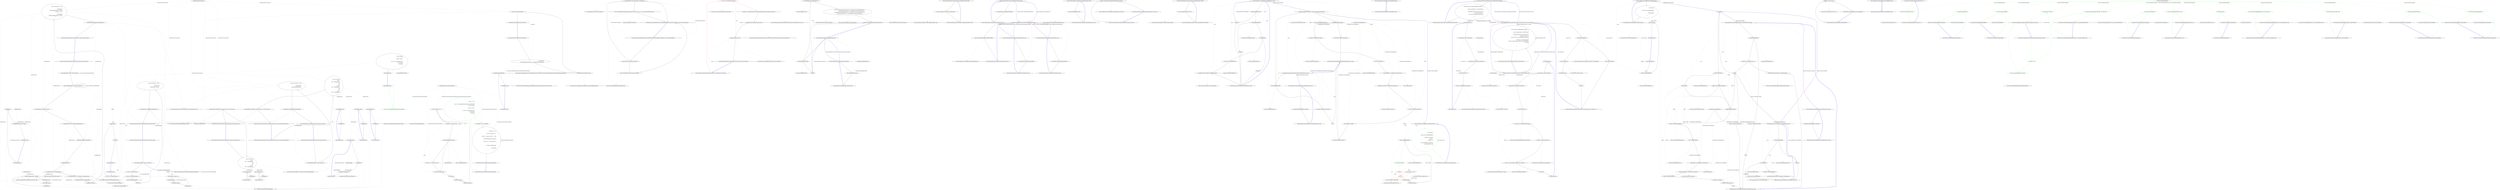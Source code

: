 digraph  {
m0_43 [cluster="Nancy.Testing.BrowserContext.Body(System.IO.Stream, string)", file="BrowserFixture.cs", label="Entry Nancy.Testing.BrowserContext.Body(System.IO.Stream, string)", span="70-70"];
m0_70 [cluster="Nancy.Testing.Browser.Get(string, System.Action<Nancy.Testing.BrowserContext>)", file="BrowserFixture.cs", label="Entry Nancy.Testing.Browser.Get(string, System.Action<Nancy.Testing.BrowserContext>)", span="50-50"];
m0_66 [cluster="Nancy.Testing.Tests.BrowserFixture.Should_maintain_cookies_when_chaining_requests()", file="BrowserFixture.cs", label="Entry Nancy.Testing.Tests.BrowserFixture.Should_maintain_cookies_when_chaining_requests()", span="90-90"];
m0_67 [cluster="Nancy.Testing.Tests.BrowserFixture.Should_maintain_cookies_when_chaining_requests()", file="BrowserFixture.cs", label="var result = browser.Get(\r\n                    ''/session'', \r\n                    with => with.HttpRequest())\r\n                .Then\r\n                .Get(\r\n                    ''/session'', \r\n                    with => with.HttpRequest())", span="94-100"];
m0_68 [cluster="Nancy.Testing.Tests.BrowserFixture.Should_maintain_cookies_when_chaining_requests()", file="BrowserFixture.cs", label="result.Body.AsString().ShouldEqual(''Current session value is: I've created a session!'')", span="102-102"];
m0_69 [cluster="Nancy.Testing.Tests.BrowserFixture.Should_maintain_cookies_when_chaining_requests()", file="BrowserFixture.cs", label="Exit Nancy.Testing.Tests.BrowserFixture.Should_maintain_cookies_when_chaining_requests()", span="90-90"];
m0_17 [cluster="Nancy.Testing.Browser.Post(string, System.Action<Nancy.Testing.BrowserContext>)", file="BrowserFixture.cs", label="Entry Nancy.Testing.Browser.Post(string, System.Action<Nancy.Testing.BrowserContext>)", span="94-94"];
m0_24 [cluster="Nancy.Testing.BrowserContext.HttpRequest()", file="BrowserFixture.cs", label="Entry Nancy.Testing.BrowserContext.HttpRequest()", span="116-116"];
m0_19 [cluster="object.ShouldEqual(object)", file="BrowserFixture.cs", label="Entry object.ShouldEqual(object)", span="80-80"];
m0_77 [cluster="Nancy.Testing.Tests.BrowserFixture.Should_maintain_cookies_even_if_not_set_on_directly_preceding_request()", file="BrowserFixture.cs", label="Entry Nancy.Testing.Tests.BrowserFixture.Should_maintain_cookies_even_if_not_set_on_directly_preceding_request()", span="106-106"];
m0_78 [cluster="Nancy.Testing.Tests.BrowserFixture.Should_maintain_cookies_even_if_not_set_on_directly_preceding_request()", file="BrowserFixture.cs", label="var result = browser.Get(\r\n                    ''/session'',\r\n                    with => with.HttpRequest())\r\n                .Then\r\n                .Get(\r\n                    ''/nothing'',\r\n                    with => with.HttpRequest())\r\n                .Then\r\n                .Get(\r\n                    ''/session'',\r\n                    with => with.HttpRequest())", span="110-120"];
m0_79 [cluster="Nancy.Testing.Tests.BrowserFixture.Should_maintain_cookies_even_if_not_set_on_directly_preceding_request()", file="BrowserFixture.cs", label="result.Body.AsString().ShouldEqual(''Current session value is: I've created a session!'')", span="122-122"];
m0_80 [cluster="Nancy.Testing.Tests.BrowserFixture.Should_maintain_cookies_even_if_not_set_on_directly_preceding_request()", file="BrowserFixture.cs", label="Exit Nancy.Testing.Tests.BrowserFixture.Should_maintain_cookies_even_if_not_set_on_directly_preceding_request()", span="106-106"];
m0_18 [cluster="Nancy.Testing.BrowserResponseBodyWrapper.AsString()", file="BrowserFixture.cs", label="Entry Nancy.Testing.BrowserResponseBodyWrapper.AsString()", span="30-30"];
m0_90 [cluster="Nancy.Testing.Tests.BrowserFixture.EchoModule.EchoModule()", file="BrowserFixture.cs", label="Entry Nancy.Testing.Tests.BrowserFixture.EchoModule.EchoModule()", span="127-127"];
m0_91 [cluster="Nancy.Testing.Tests.BrowserFixture.EchoModule.EchoModule()", color=green, community=0, file="BrowserFixture.cs", label="0: Post[''/''] = ctx =>\r\n                    {\r\n                        var body = new StreamReader(Context.Request.Body).ReadToEnd();\r\n                        return new Response\r\n                                {\r\n                                    Contents = stream =>\r\n                                                {\r\n                                                    var writer = new StreamWriter(stream);\r\n                                                    writer.Write(body);\r\n                                                    writer.Flush();\r\n                                                }\r\n                                };\r\n                    }", span="130-142"];
m0_92 [cluster="Nancy.Testing.Tests.BrowserFixture.EchoModule.EchoModule()", file="BrowserFixture.cs", label="Get[''/nothing''] = ctx => string.Empty", span="144-144"];
m0_93 [cluster="Nancy.Testing.Tests.BrowserFixture.EchoModule.EchoModule()", file="BrowserFixture.cs", label="Get[''/session''] = ctx =>\r\n                    {\r\n                        var value = Session[''moo''] ?? '''';\r\n\r\n                        var output = ''Current session value is: '' + value;\r\n\r\n                        if (string.IsNullOrEmpty(value.ToString()))\r\n                        {\r\n                            Session[''moo''] = ''I've created a session!'';\r\n                        }\r\n\r\n                        var response = (Response)output;\r\n\r\n                        return response;\r\n                    }", span="146-160"];
m0_94 [cluster="Nancy.Testing.Tests.BrowserFixture.EchoModule.EchoModule()", file="BrowserFixture.cs", label="Exit Nancy.Testing.Tests.BrowserFixture.EchoModule.EchoModule()", span="127-127"];
m0_26 [cluster="Nancy.Testing.Tests.BrowserFixture.Should_be_able_to_send_stream_in_body()", file="BrowserFixture.cs", label="Entry Nancy.Testing.Tests.BrowserFixture.Should_be_able_to_send_stream_in_body()", span="40-40"];
m0_30 [cluster="Nancy.Testing.Tests.BrowserFixture.Should_be_able_to_send_stream_in_body()", file="BrowserFixture.cs", label="writer.Write(thisIsMyRequestBody)", span="46-46"];
m0_29 [cluster="Nancy.Testing.Tests.BrowserFixture.Should_be_able_to_send_stream_in_body()", file="BrowserFixture.cs", label="var writer = new StreamWriter(stream)", span="45-45"];
m0_31 [cluster="Nancy.Testing.Tests.BrowserFixture.Should_be_able_to_send_stream_in_body()", file="BrowserFixture.cs", label="writer.Flush()", span="47-47"];
m0_27 [cluster="Nancy.Testing.Tests.BrowserFixture.Should_be_able_to_send_stream_in_body()", file="BrowserFixture.cs", label="string thisIsMyRequestBody = ''This is my request body''", span="43-43"];
m0_28 [cluster="Nancy.Testing.Tests.BrowserFixture.Should_be_able_to_send_stream_in_body()", file="BrowserFixture.cs", label="var stream = new MemoryStream()", span="44-44"];
m0_32 [cluster="Nancy.Testing.Tests.BrowserFixture.Should_be_able_to_send_stream_in_body()", file="BrowserFixture.cs", label="var result = browser.Post(''/'', with =>\r\n                                           {\r\n                                               with.HttpRequest();\r\n                                               with.Body(stream, ''text/plain'');\r\n                                           })", span="49-53"];
m0_33 [cluster="Nancy.Testing.Tests.BrowserFixture.Should_be_able_to_send_stream_in_body()", file="BrowserFixture.cs", label="result.Body.AsString().ShouldEqual(thisIsMyRequestBody)", span="56-56"];
m0_34 [cluster="Nancy.Testing.Tests.BrowserFixture.Should_be_able_to_send_stream_in_body()", file="BrowserFixture.cs", label="Exit Nancy.Testing.Tests.BrowserFixture.Should_be_able_to_send_stream_in_body()", span="40-40"];
m0_36 [cluster="System.IO.StreamWriter.StreamWriter(System.IO.Stream)", file="BrowserFixture.cs", label="Entry System.IO.StreamWriter.StreamWriter(System.IO.Stream)", span="0-0"];
m0_101 [cluster="Nancy.Response.Response()", file="BrowserFixture.cs", label="Entry Nancy.Response.Response()", span="15-15"];
m0_119 [cluster="string.IsNullOrEmpty(string)", file="BrowserFixture.cs", label="Entry string.IsNullOrEmpty(string)", span="0-0"];
m0_44 [cluster="Nancy.Testing.Tests.BrowserFixture.Should_be_able_to_continue_with_another_request()", file="BrowserFixture.cs", label="Entry Nancy.Testing.Tests.BrowserFixture.Should_be_able_to_continue_with_another_request()", span="60-60"];
m0_49 [cluster="Nancy.Testing.Tests.BrowserFixture.Should_be_able_to_continue_with_another_request()", file="BrowserFixture.cs", label="firstRequestWriter.Write(FirstRequestBody)", span="67-67"];
m0_53 [cluster="Nancy.Testing.Tests.BrowserFixture.Should_be_able_to_continue_with_another_request()", file="BrowserFixture.cs", label="secondRequestWriter.Write(SecondRequestBody)", span="71-71"];
m0_48 [cluster="Nancy.Testing.Tests.BrowserFixture.Should_be_able_to_continue_with_another_request()", file="BrowserFixture.cs", label="var firstRequestWriter = new StreamWriter(firstRequestStream)", span="66-66"];
m0_52 [cluster="Nancy.Testing.Tests.BrowserFixture.Should_be_able_to_continue_with_another_request()", file="BrowserFixture.cs", label="var secondRequestWriter = new StreamWriter(secondRequestStream)", span="70-70"];
m0_50 [cluster="Nancy.Testing.Tests.BrowserFixture.Should_be_able_to_continue_with_another_request()", file="BrowserFixture.cs", label="firstRequestWriter.Flush()", span="68-68"];
m0_54 [cluster="Nancy.Testing.Tests.BrowserFixture.Should_be_able_to_continue_with_another_request()", file="BrowserFixture.cs", label="secondRequestWriter.Flush()", span="72-72"];
m0_45 [cluster="Nancy.Testing.Tests.BrowserFixture.Should_be_able_to_continue_with_another_request()", file="BrowserFixture.cs", label="string FirstRequestBody = ''This is my first request body''", span="63-63"];
m0_46 [cluster="Nancy.Testing.Tests.BrowserFixture.Should_be_able_to_continue_with_another_request()", file="BrowserFixture.cs", label="string SecondRequestBody = ''This is my second request body''", span="64-64"];
m0_47 [cluster="Nancy.Testing.Tests.BrowserFixture.Should_be_able_to_continue_with_another_request()", file="BrowserFixture.cs", label="var firstRequestStream = new MemoryStream()", span="65-65"];
m0_51 [cluster="Nancy.Testing.Tests.BrowserFixture.Should_be_able_to_continue_with_another_request()", file="BrowserFixture.cs", label="var secondRequestStream = new MemoryStream()", span="69-69"];
m0_55 [cluster="Nancy.Testing.Tests.BrowserFixture.Should_be_able_to_continue_with_another_request()", file="BrowserFixture.cs", label="var result = browser.Post(''/'', with =>\r\n            {\r\n                with.HttpRequest();\r\n                with.Body(firstRequestStream, ''text/plain'');\r\n            }).Then.Post(''/'', with =>\r\n            {\r\n                with.HttpRequest();\r\n                with.Body(secondRequestStream, ''text/plain'');\r\n            })", span="75-83"];
m0_56 [cluster="Nancy.Testing.Tests.BrowserFixture.Should_be_able_to_continue_with_another_request()", file="BrowserFixture.cs", label="result.Body.AsString().ShouldEqual(SecondRequestBody)", span="86-86"];
m0_57 [cluster="Nancy.Testing.Tests.BrowserFixture.Should_be_able_to_continue_with_another_request()", file="BrowserFixture.cs", label="Exit Nancy.Testing.Tests.BrowserFixture.Should_be_able_to_continue_with_another_request()", span="60-60"];
m0_8 [cluster="lambda expression", file="BrowserFixture.cs", label="Entry lambda expression", span="15-15"];
m0_96 [cluster="lambda expression", color=green, community=0, file="BrowserFixture.cs", label="0: var body = new StreamReader(Context.Request.Body).ReadToEnd()", span="132-132"];
m0_95 [cluster="lambda expression", file="BrowserFixture.cs", label="Entry lambda expression", span="130-142"];
m0_97 [cluster="lambda expression", file="BrowserFixture.cs", label="return new Response\r\n                                {\r\n                                    Contents = stream =>\r\n                                                {\r\n                                                    var writer = new StreamWriter(stream);\r\n                                                    writer.Write(body);\r\n                                                    writer.Flush();\r\n                                                }\r\n                                };", span="133-141"];
m0_104 [cluster="lambda expression", file="BrowserFixture.cs", label="writer.Write(body)", span="138-138"];
m0_111 [cluster="lambda expression", file="BrowserFixture.cs", label="var value = Session[''moo''] ?? ''''", span="148-148"];
m0_114 [cluster="lambda expression", file="BrowserFixture.cs", label="Session[''moo''] = ''I've created a session!''", span="154-154"];
m0_98 [cluster="lambda expression", file="BrowserFixture.cs", label="Exit lambda expression", span="130-142"];
m0_103 [cluster="lambda expression", file="BrowserFixture.cs", label="var writer = new StreamWriter(stream)", span="137-137"];
m0_105 [cluster="lambda expression", file="BrowserFixture.cs", label="writer.Flush()", span="139-139"];
m0_110 [cluster="lambda expression", file="BrowserFixture.cs", label="Entry lambda expression", span="146-160"];
m0_112 [cluster="lambda expression", file="BrowserFixture.cs", label="var output = ''Current session value is: '' + value", span="150-150"];
m0_113 [cluster="lambda expression", file="BrowserFixture.cs", label="string.IsNullOrEmpty(value.ToString())", span="152-152"];
m0_115 [cluster="lambda expression", file="BrowserFixture.cs", label="var response = (Response)output", span="157-157"];
m0_102 [cluster="lambda expression", file="BrowserFixture.cs", label="Entry lambda expression", span="135-140"];
m0_106 [cluster="lambda expression", file="BrowserFixture.cs", label="Exit lambda expression", span="135-140"];
m0_117 [cluster="lambda expression", file="BrowserFixture.cs", label="Exit lambda expression", span="146-160"];
m0_116 [cluster="lambda expression", file="BrowserFixture.cs", label="return response;", span="159-159"];
m0_41 [cluster="lambda expression", file="BrowserFixture.cs", label="with.Body(stream, ''text/plain'')", span="52-52"];
m0_60 [cluster="lambda expression", file="BrowserFixture.cs", label="with.Body(firstRequestStream, ''text/plain'')", span="78-78"];
m0_64 [cluster="lambda expression", file="BrowserFixture.cs", label="with.Body(secondRequestStream, ''text/plain'')", span="82-82"];
m0_39 [cluster="lambda expression", file="BrowserFixture.cs", label="Entry lambda expression", span="49-53"];
m0_58 [cluster="lambda expression", file="BrowserFixture.cs", label="Entry lambda expression", span="75-79"];
m0_62 [cluster="lambda expression", file="BrowserFixture.cs", label="Entry lambda expression", span="79-83"];
m0_40 [cluster="lambda expression", file="BrowserFixture.cs", label="with.HttpRequest()", span="51-51"];
m0_42 [cluster="lambda expression", file="BrowserFixture.cs", label="Exit lambda expression", span="49-53"];
m0_59 [cluster="lambda expression", file="BrowserFixture.cs", label="with.HttpRequest()", span="77-77"];
m0_61 [cluster="lambda expression", file="BrowserFixture.cs", label="Exit lambda expression", span="75-79"];
m0_63 [cluster="lambda expression", file="BrowserFixture.cs", label="with.HttpRequest()", span="81-81"];
m0_65 [cluster="lambda expression", file="BrowserFixture.cs", label="Exit lambda expression", span="79-83"];
m0_20 [cluster="lambda expression", file="BrowserFixture.cs", label="Entry lambda expression", span="29-33"];
m0_71 [cluster="lambda expression", file="BrowserFixture.cs", label="Entry lambda expression", span="96-96"];
m0_74 [cluster="lambda expression", file="BrowserFixture.cs", label="Entry lambda expression", span="100-100"];
m0_81 [cluster="lambda expression", file="BrowserFixture.cs", label="Entry lambda expression", span="112-112"];
m0_84 [cluster="lambda expression", file="BrowserFixture.cs", label="Entry lambda expression", span="116-116"];
m0_87 [cluster="lambda expression", file="BrowserFixture.cs", label="Entry lambda expression", span="120-120"];
m0_9 [cluster="lambda expression", file="BrowserFixture.cs", label="config.Modules(typeof (EchoModule))", span="15-15"];
m0_21 [cluster="lambda expression", file="BrowserFixture.cs", label="with.HttpRequest()", span="31-31"];
m0_72 [cluster="lambda expression", file="BrowserFixture.cs", label="with.HttpRequest()", span="96-96"];
m0_75 [cluster="lambda expression", file="BrowserFixture.cs", label="with.HttpRequest()", span="100-100"];
m0_82 [cluster="lambda expression", file="BrowserFixture.cs", label="with.HttpRequest()", span="112-112"];
m0_85 [cluster="lambda expression", file="BrowserFixture.cs", label="with.HttpRequest()", span="116-116"];
m0_88 [cluster="lambda expression", file="BrowserFixture.cs", label="with.HttpRequest()", span="120-120"];
m0_22 [cluster="lambda expression", file="BrowserFixture.cs", label="with.Body(thisIsMyRequestBody)", span="32-32"];
m0_23 [cluster="lambda expression", file="BrowserFixture.cs", label="Exit lambda expression", span="29-33"];
m0_73 [cluster="lambda expression", file="BrowserFixture.cs", label="Exit lambda expression", span="96-96"];
m0_76 [cluster="lambda expression", file="BrowserFixture.cs", label="Exit lambda expression", span="100-100"];
m0_83 [cluster="lambda expression", file="BrowserFixture.cs", label="Exit lambda expression", span="112-112"];
m0_86 [cluster="lambda expression", file="BrowserFixture.cs", label="Exit lambda expression", span="116-116"];
m0_89 [cluster="lambda expression", file="BrowserFixture.cs", label="Exit lambda expression", span="120-120"];
m0_10 [cluster="lambda expression", file="BrowserFixture.cs", label="Exit lambda expression", span="15-15"];
m0_35 [cluster="System.IO.MemoryStream.MemoryStream()", file="BrowserFixture.cs", label="Entry System.IO.MemoryStream.MemoryStream()", span="0-0"];
m0_37 [cluster="System.IO.StreamWriter.Write(string)", file="BrowserFixture.cs", label="Entry System.IO.StreamWriter.Write(string)", span="0-0"];
m0_99 [cluster="System.IO.StreamReader.StreamReader(System.IO.Stream)", file="BrowserFixture.cs", label="Entry System.IO.StreamReader.StreamReader(System.IO.Stream)", span="0-0"];
m0_38 [cluster="System.IO.StreamWriter.Flush()", file="BrowserFixture.cs", label="Entry System.IO.StreamWriter.Flush()", span="0-0"];
m0_5 [cluster="Nancy.Testing.ConfigurableBootstrapper.ConfigurableBootstrapper(System.Action<Nancy.Testing.ConfigurableBootstrapper.ConfigurableBoostrapperConfigurator>)", file="BrowserFixture.cs", label="Entry Nancy.Testing.ConfigurableBootstrapper.ConfigurableBootstrapper(System.Action<Nancy.Testing.ConfigurableBootstrapper.ConfigurableBoostrapperConfigurator>)", span="38-38"];
m0_11 [cluster="Nancy.Testing.ConfigurableBootstrapper.ConfigurableBoostrapperConfigurator.Modules(params System.Type[])", file="BrowserFixture.cs", label="Entry Nancy.Testing.ConfigurableBootstrapper.ConfigurableBoostrapperConfigurator.Modules(params System.Type[])", span="543-543"];
m0_100 [cluster="System.IO.StreamReader.ReadToEnd()", file="BrowserFixture.cs", label="Entry System.IO.StreamReader.ReadToEnd()", span="0-0"];
m0_0 [cluster="Nancy.Testing.Tests.BrowserFixture.BrowserFixture()", file="BrowserFixture.cs", label="Entry Nancy.Testing.Tests.BrowserFixture.BrowserFixture()", span="12-12"];
m0_3 [cluster="Nancy.Testing.Tests.BrowserFixture.BrowserFixture()", file="BrowserFixture.cs", label="browser = new Browser(bootstrapper)", span="19-19"];
m0_1 [cluster="Nancy.Testing.Tests.BrowserFixture.BrowserFixture()", file="BrowserFixture.cs", label="var bootstrapper =\r\n                new ConfigurableBootstrapper(config => config.Modules(typeof (EchoModule)))", span="14-15"];
m0_2 [cluster="Nancy.Testing.Tests.BrowserFixture.BrowserFixture()", file="BrowserFixture.cs", label="CookieBasedSessions.Enable(bootstrapper)", span="17-17"];
m0_4 [cluster="Nancy.Testing.Tests.BrowserFixture.BrowserFixture()", file="BrowserFixture.cs", label="Exit Nancy.Testing.Tests.BrowserFixture.BrowserFixture()", span="12-12"];
m0_6 [cluster="Nancy.Session.CookieBasedSessions.Enable(Nancy.Bootstrapper.IApplicationPipelines)", file="BrowserFixture.cs", label="Entry Nancy.Session.CookieBasedSessions.Enable(Nancy.Bootstrapper.IApplicationPipelines)", span="79-79"];
m0_12 [cluster="Nancy.Testing.Tests.BrowserFixture.Should_be_able_to_send_string_in_body()", file="BrowserFixture.cs", label="Entry Nancy.Testing.Tests.BrowserFixture.Should_be_able_to_send_string_in_body()", span="23-23"];
m0_14 [cluster="Nancy.Testing.Tests.BrowserFixture.Should_be_able_to_send_string_in_body()", file="BrowserFixture.cs", label="var result = browser.Post(''/'', with =>\r\n                                           {\r\n                                               with.HttpRequest();\r\n                                               with.Body(thisIsMyRequestBody);\r\n                                           })", span="29-33"];
m0_15 [cluster="Nancy.Testing.Tests.BrowserFixture.Should_be_able_to_send_string_in_body()", file="BrowserFixture.cs", label="result.Body.AsString().ShouldEqual(thisIsMyRequestBody)", span="36-36"];
m0_13 [cluster="Nancy.Testing.Tests.BrowserFixture.Should_be_able_to_send_string_in_body()", file="BrowserFixture.cs", label="string thisIsMyRequestBody = ''This is my request body''", span="26-26"];
m0_16 [cluster="Nancy.Testing.Tests.BrowserFixture.Should_be_able_to_send_string_in_body()", file="BrowserFixture.cs", label="Exit Nancy.Testing.Tests.BrowserFixture.Should_be_able_to_send_string_in_body()", span="23-23"];
m0_25 [cluster="Nancy.Testing.BrowserContext.Body(string)", file="BrowserFixture.cs", label="Entry Nancy.Testing.BrowserContext.Body(string)", span="60-60"];
m0_118 [cluster="object.ToString()", file="BrowserFixture.cs", label="Entry object.ToString()", span="0-0"];
m0_7 [cluster="Nancy.Testing.Browser.Browser(Nancy.Bootstrapper.INancyBootstrapper)", file="BrowserFixture.cs", label="Entry Nancy.Testing.Browser.Browser(Nancy.Bootstrapper.INancyBootstrapper)", span="26-26"];
m0_125 [file="BrowserFixture.cs", label="Nancy.Testing.Tests.BrowserFixture.EchoModule", span=""];
m0_126 [file="BrowserFixture.cs", label=body, span=""];
m0_120 [file="BrowserFixture.cs", label="Nancy.Testing.Tests.BrowserFixture", span=""];
m0_122 [file="BrowserFixture.cs", label=stream, span=""];
m0_123 [file="BrowserFixture.cs", label=firstRequestStream, span=""];
m0_124 [file="BrowserFixture.cs", label=secondRequestStream, span=""];
m0_121 [file="BrowserFixture.cs", label=thisIsMyRequestBody, span=""];
m1_7 [cluster="string.Equals(string, System.StringComparison)", file="BrowserResponseExtensions.cs", label="Entry string.Equals(string, System.StringComparison)", span="0-0"];
m1_8 [cluster="string.Format(string, object, object)", file="BrowserResponseExtensions.cs", label="Entry string.Format(string, object, object)", span="0-0"];
m1_6 [cluster="Nancy.Testing.AssertException.AssertException(string)", file="BrowserResponseExtensions.cs", label="Entry Nancy.Testing.AssertException.AssertException(string)", span="21-21"];
m1_0 [cluster="Nancy.Testing.BrowserResponseExtensions.ShouldHaveRedirectedTo(Nancy.Testing.BrowserResponse, string, System.StringComparison)", file="BrowserResponseExtensions.cs", label="Entry Nancy.Testing.BrowserResponseExtensions.ShouldHaveRedirectedTo(Nancy.Testing.BrowserResponse, string, System.StringComparison)", span="15-15"];
m1_1 [cluster="Nancy.Testing.BrowserResponseExtensions.ShouldHaveRedirectedTo(Nancy.Testing.BrowserResponse, string, System.StringComparison)", file="BrowserResponseExtensions.cs", label="response.StatusCode != HttpStatusCode.SeeOther", span="17-17"];
m1_3 [cluster="Nancy.Testing.BrowserResponseExtensions.ShouldHaveRedirectedTo(Nancy.Testing.BrowserResponse, string, System.StringComparison)", file="BrowserResponseExtensions.cs", label="!response.Headers[''Location''].Equals(location, stringComparer)", span="22-22"];
m1_4 [cluster="Nancy.Testing.BrowserResponseExtensions.ShouldHaveRedirectedTo(Nancy.Testing.BrowserResponse, string, System.StringComparison)", file="BrowserResponseExtensions.cs", label="throw new AssertException(String.Format(''Location should have been: {0}, but was {1}'', location, response.Headers[''Location'']));", span="24-24"];
m1_2 [cluster="Nancy.Testing.BrowserResponseExtensions.ShouldHaveRedirectedTo(Nancy.Testing.BrowserResponse, string, System.StringComparison)", file="BrowserResponseExtensions.cs", label="throw new AssertException(''Status code should be SeeOther'');", span="19-19"];
m1_5 [cluster="Nancy.Testing.BrowserResponseExtensions.ShouldHaveRedirectedTo(Nancy.Testing.BrowserResponse, string, System.StringComparison)", file="BrowserResponseExtensions.cs", label="Exit Nancy.Testing.BrowserResponseExtensions.ShouldHaveRedirectedTo(Nancy.Testing.BrowserResponse, string, System.StringComparison)", span="15-15"];
m5_10 [cluster="System.IO.StreamWriter.StreamWriter(System.IO.Stream)", file="DefaultJsonSerializer.cs", label="Entry System.IO.StreamWriter.StreamWriter(System.IO.Stream)", span="0-0"];
m5_20 [cluster="string.Split(params char[])", file="DefaultJsonSerializer.cs", label="Entry string.Split(params char[])", span="0-0"];
m5_3 [cluster="Nancy.Responses.DefaultJsonSerializer.IsJsonType(string)", file="DefaultJsonSerializer.cs", label="Entry Nancy.Responses.DefaultJsonSerializer.IsJsonType(string)", span="47-47"];
m5_14 [cluster="Nancy.Responses.DefaultJsonSerializer.IsJsonType(string)", file="DefaultJsonSerializer.cs", label="string.IsNullOrEmpty(contentType)", span="49-49"];
m5_16 [cluster="Nancy.Responses.DefaultJsonSerializer.IsJsonType(string)", file="DefaultJsonSerializer.cs", label="var contentMimeType = contentType.Split(';')[0]", span="54-54"];
m5_15 [cluster="Nancy.Responses.DefaultJsonSerializer.IsJsonType(string)", file="DefaultJsonSerializer.cs", label="return false;", span="51-51"];
m5_17 [cluster="Nancy.Responses.DefaultJsonSerializer.IsJsonType(string)", file="DefaultJsonSerializer.cs", label="return contentMimeType.Equals(''application/json'', StringComparison.InvariantCultureIgnoreCase) ||\r\n                   contentMimeType.Equals(''text/json'', StringComparison.InvariantCultureIgnoreCase) ||\r\n                  (contentMimeType.StartsWith(''application/vnd'', StringComparison.InvariantCultureIgnoreCase) &&\r\n                   contentMimeType.EndsWith(''+json'', StringComparison.InvariantCultureIgnoreCase));", span="56-59"];
m5_18 [cluster="Nancy.Responses.DefaultJsonSerializer.IsJsonType(string)", file="DefaultJsonSerializer.cs", label="Exit Nancy.Responses.DefaultJsonSerializer.IsJsonType(string)", span="47-47"];
m5_0 [cluster="Nancy.Responses.DefaultJsonSerializer.CanSerialize(string)", file="DefaultJsonSerializer.cs", label="Entry Nancy.Responses.DefaultJsonSerializer.CanSerialize(string)", span="13-13"];
m5_1 [cluster="Nancy.Responses.DefaultJsonSerializer.CanSerialize(string)", file="DefaultJsonSerializer.cs", label="return this.IsJsonType(contentType);", span="15-15"];
m5_2 [cluster="Nancy.Responses.DefaultJsonSerializer.CanSerialize(string)", file="DefaultJsonSerializer.cs", label="Exit Nancy.Responses.DefaultJsonSerializer.CanSerialize(string)", span="13-13"];
m5_19 [cluster="string.IsNullOrEmpty(string)", file="DefaultJsonSerializer.cs", label="Entry string.IsNullOrEmpty(string)", span="0-0"];
m5_4 [cluster="Nancy.Responses.DefaultJsonSerializer.Serialize<TModel>(string, TModel, System.IO.Stream)", file="DefaultJsonSerializer.cs", label="Entry Nancy.Responses.DefaultJsonSerializer.Serialize<TModel>(string, TModel, System.IO.Stream)", span="25-25"];
m5_5 [cluster="Nancy.Responses.DefaultJsonSerializer.Serialize<TModel>(string, TModel, System.IO.Stream)", color=red, community=0, file="DefaultJsonSerializer.cs", label="0: var writer = new StreamWriter(outputStream)", span="27-27"];
m5_8 [cluster="Nancy.Responses.DefaultJsonSerializer.Serialize<TModel>(string, TModel, System.IO.Stream)", file="DefaultJsonSerializer.cs", label="serializer.Serialize(model, writer)", span="33-33"];
m5_6 [cluster="Nancy.Responses.DefaultJsonSerializer.Serialize<TModel>(string, TModel, System.IO.Stream)", file="DefaultJsonSerializer.cs", label="var serializer = new JavaScriptSerializer(null, false, JsonSettings.MaxJsonLength, JsonSettings.MaxRecursions)", span="29-29"];
m5_7 [cluster="Nancy.Responses.DefaultJsonSerializer.Serialize<TModel>(string, TModel, System.IO.Stream)", file="DefaultJsonSerializer.cs", label="serializer.RegisterConverters(JsonSettings.Converters)", span="31-31"];
m5_9 [cluster="Nancy.Responses.DefaultJsonSerializer.Serialize<TModel>(string, TModel, System.IO.Stream)", file="DefaultJsonSerializer.cs", label="Exit Nancy.Responses.DefaultJsonSerializer.Serialize<TModel>(string, TModel, System.IO.Stream)", span="25-25"];
m5_12 [cluster="Nancy.Json.JavaScriptSerializer.RegisterConverters(System.Collections.Generic.IEnumerable<Nancy.Json.JavaScriptConverter>)", file="DefaultJsonSerializer.cs", label="Entry Nancy.Json.JavaScriptSerializer.RegisterConverters(System.Collections.Generic.IEnumerable<Nancy.Json.JavaScriptConverter>)", span="429-429"];
m5_23 [cluster="string.EndsWith(string, System.StringComparison)", file="DefaultJsonSerializer.cs", label="Entry string.EndsWith(string, System.StringComparison)", span="0-0"];
m5_13 [cluster="Nancy.Json.JavaScriptSerializer.Serialize(object, System.IO.TextWriter)", file="DefaultJsonSerializer.cs", label="Entry Nancy.Json.JavaScriptSerializer.Serialize(object, System.IO.TextWriter)", span="465-465"];
m5_21 [cluster="string.Equals(string, System.StringComparison)", file="DefaultJsonSerializer.cs", label="Entry string.Equals(string, System.StringComparison)", span="0-0"];
m5_11 [cluster="Nancy.Json.JavaScriptSerializer.JavaScriptSerializer(Nancy.Json.JavaScriptTypeResolver, bool, int, int)", file="DefaultJsonSerializer.cs", label="Entry Nancy.Json.JavaScriptSerializer.JavaScriptSerializer(Nancy.Json.JavaScriptTypeResolver, bool, int, int)", span="74-74"];
m5_22 [cluster="string.StartsWith(string, System.StringComparison)", file="DefaultJsonSerializer.cs", label="Entry string.StartsWith(string, System.StringComparison)", span="0-0"];
m5_24 [file="DefaultJsonSerializer.cs", label="Nancy.Responses.DefaultJsonSerializer", span=""];
m6_25 [cluster="Nancy.FormatterExtensions.AsXml<TModel>(Nancy.IResponseFormatter, TModel)", file="FormatterExtensions.cs", label="Entry Nancy.FormatterExtensions.AsXml<TModel>(Nancy.IResponseFormatter, TModel)", span="41-41"];
m6_26 [cluster="Nancy.FormatterExtensions.AsXml<TModel>(Nancy.IResponseFormatter, TModel)", file="FormatterExtensions.cs", label="return new XmlResponse<TModel>(model, ''application/xml'');", span="43-43"];
m6_27 [cluster="Nancy.FormatterExtensions.AsXml<TModel>(Nancy.IResponseFormatter, TModel)", file="FormatterExtensions.cs", label="Exit Nancy.FormatterExtensions.AsXml<TModel>(Nancy.IResponseFormatter, TModel)", span="41-41"];
m6_8 [cluster="Nancy.FormatterExtensions.AsCss(Nancy.IResponseFormatter, string)", file="FormatterExtensions.cs", label="Entry Nancy.FormatterExtensions.AsCss(Nancy.IResponseFormatter, string)", span="16-16"];
m6_9 [cluster="Nancy.FormatterExtensions.AsCss(Nancy.IResponseFormatter, string)", file="FormatterExtensions.cs", label="return AsFile(formatter, applicationRelativeFilePath);", span="18-18"];
m6_10 [cluster="Nancy.FormatterExtensions.AsCss(Nancy.IResponseFormatter, string)", file="FormatterExtensions.cs", label="Exit Nancy.FormatterExtensions.AsCss(Nancy.IResponseFormatter, string)", span="16-16"];
m6_4 [cluster="Nancy.FormatterExtensions.AsFile(Nancy.IResponseFormatter, string)", file="FormatterExtensions.cs", label="Entry Nancy.FormatterExtensions.AsFile(Nancy.IResponseFormatter, string)", span="11-11"];
m6_5 [cluster="Nancy.FormatterExtensions.AsFile(Nancy.IResponseFormatter, string)", file="FormatterExtensions.cs", label="return new GenericFileResponse(applicationRelativeFilePath);", span="13-13"];
m6_6 [cluster="Nancy.FormatterExtensions.AsFile(Nancy.IResponseFormatter, string)", file="FormatterExtensions.cs", label="Exit Nancy.FormatterExtensions.AsFile(Nancy.IResponseFormatter, string)", span="11-11"];
m6_28 [cluster="Nancy.Responses.XmlResponse<TModel>.XmlResponse(TModel, string)", file="FormatterExtensions.cs", label="Entry Nancy.Responses.XmlResponse<TModel>.XmlResponse(TModel, string)", span="8-8"];
m6_21 [cluster="Nancy.FormatterExtensions.AsRedirect(Nancy.IResponseFormatter, string)", file="FormatterExtensions.cs", label="Entry Nancy.FormatterExtensions.AsRedirect(Nancy.IResponseFormatter, string)", span="36-36"];
m6_22 [cluster="Nancy.FormatterExtensions.AsRedirect(Nancy.IResponseFormatter, string)", file="FormatterExtensions.cs", label="return new RedirectResponse(location);", span="38-38"];
m6_23 [cluster="Nancy.FormatterExtensions.AsRedirect(Nancy.IResponseFormatter, string)", file="FormatterExtensions.cs", label="Exit Nancy.FormatterExtensions.AsRedirect(Nancy.IResponseFormatter, string)", span="36-36"];
m6_3 [cluster="Nancy.Responses.GenericFileResponse.GenericFileResponse(string, string)", file="FormatterExtensions.cs", label="Entry Nancy.Responses.GenericFileResponse.GenericFileResponse(string, string)", span="30-30"];
m6_17 [cluster="Nancy.FormatterExtensions.AsJson<TModel>(Nancy.IResponseFormatter, TModel)", file="FormatterExtensions.cs", label="Entry Nancy.FormatterExtensions.AsJson<TModel>(Nancy.IResponseFormatter, TModel)", span="31-31"];
m6_18 [cluster="Nancy.FormatterExtensions.AsJson<TModel>(Nancy.IResponseFormatter, TModel)", file="FormatterExtensions.cs", label="return new JsonResponse<TModel>(model);", span="33-33"];
m6_19 [cluster="Nancy.FormatterExtensions.AsJson<TModel>(Nancy.IResponseFormatter, TModel)", file="FormatterExtensions.cs", label="Exit Nancy.FormatterExtensions.AsJson<TModel>(Nancy.IResponseFormatter, TModel)", span="31-31"];
m6_0 [cluster="Nancy.FormatterExtensions.AsFile(Nancy.IResponseFormatter, string, string)", file="FormatterExtensions.cs", label="Entry Nancy.FormatterExtensions.AsFile(Nancy.IResponseFormatter, string, string)", span="6-6"];
m6_1 [cluster="Nancy.FormatterExtensions.AsFile(Nancy.IResponseFormatter, string, string)", file="FormatterExtensions.cs", label="return new GenericFileResponse(applicationRelativeFilePath, contentType);", span="8-8"];
m6_2 [cluster="Nancy.FormatterExtensions.AsFile(Nancy.IResponseFormatter, string, string)", file="FormatterExtensions.cs", label="Exit Nancy.FormatterExtensions.AsFile(Nancy.IResponseFormatter, string, string)", span="6-6"];
m6_20 [cluster="Nancy.Responses.JsonResponse<TModel>.JsonResponse(TModel)", file="FormatterExtensions.cs", label="Entry Nancy.Responses.JsonResponse<TModel>.JsonResponse(TModel)", span="8-8"];
m6_11 [cluster="Nancy.FormatterExtensions.AsImage(Nancy.IResponseFormatter, string)", file="FormatterExtensions.cs", label="Entry Nancy.FormatterExtensions.AsImage(Nancy.IResponseFormatter, string)", span="21-21"];
m6_12 [cluster="Nancy.FormatterExtensions.AsImage(Nancy.IResponseFormatter, string)", file="FormatterExtensions.cs", label="return AsFile(formatter, applicationRelativeFilePath);", span="23-23"];
m6_13 [cluster="Nancy.FormatterExtensions.AsImage(Nancy.IResponseFormatter, string)", file="FormatterExtensions.cs", label="Exit Nancy.FormatterExtensions.AsImage(Nancy.IResponseFormatter, string)", span="21-21"];
m6_7 [cluster="Nancy.Responses.GenericFileResponse.GenericFileResponse(string)", file="FormatterExtensions.cs", label="Entry Nancy.Responses.GenericFileResponse.GenericFileResponse(string)", span="19-19"];
m6_24 [cluster="Nancy.Responses.RedirectResponse.RedirectResponse(string)", file="FormatterExtensions.cs", label="Entry Nancy.Responses.RedirectResponse.RedirectResponse(string)", span="15-15"];
m6_14 [cluster="Nancy.FormatterExtensions.AsJs(Nancy.IResponseFormatter, string)", file="FormatterExtensions.cs", label="Entry Nancy.FormatterExtensions.AsJs(Nancy.IResponseFormatter, string)", span="26-26"];
m6_15 [cluster="Nancy.FormatterExtensions.AsJs(Nancy.IResponseFormatter, string)", file="FormatterExtensions.cs", label="return AsFile(formatter, applicationRelativeFilePath);", span="28-28"];
m6_16 [cluster="Nancy.FormatterExtensions.AsJs(Nancy.IResponseFormatter, string)", file="FormatterExtensions.cs", label="Exit Nancy.FormatterExtensions.AsJs(Nancy.IResponseFormatter, string)", span="26-26"];
m7_20 [cluster="Nancy.Responses.GenericFileResponse.IsSafeFilePath(string, string)", file="GenericFileResponse.cs", label="Entry Nancy.Responses.GenericFileResponse.IsSafeFilePath(string, string)", span="58-58"];
m7_21 [cluster="Nancy.Responses.GenericFileResponse.IsSafeFilePath(string, string)", file="GenericFileResponse.cs", label="string.IsNullOrEmpty(RootPath)", span="60-60"];
m7_23 [cluster="Nancy.Responses.GenericFileResponse.IsSafeFilePath(string, string)", file="GenericFileResponse.cs", label="!Path.HasExtension(filePath)", span="65-65"];
m7_25 [cluster="Nancy.Responses.GenericFileResponse.IsSafeFilePath(string, string)", file="GenericFileResponse.cs", label="!File.Exists(filePath)", span="70-70"];
m7_27 [cluster="Nancy.Responses.GenericFileResponse.IsSafeFilePath(string, string)", file="GenericFileResponse.cs", label="var fullPath = Path.GetFullPath(filePath)", span="75-75"];
m7_28 [cluster="Nancy.Responses.GenericFileResponse.IsSafeFilePath(string, string)", file="GenericFileResponse.cs", label="return fullPath.StartsWith(rootPath, StringComparison.Ordinal);", span="77-77"];
m7_22 [cluster="Nancy.Responses.GenericFileResponse.IsSafeFilePath(string, string)", file="GenericFileResponse.cs", label="return false;", span="62-62"];
m7_24 [cluster="Nancy.Responses.GenericFileResponse.IsSafeFilePath(string, string)", file="GenericFileResponse.cs", label="return false;", span="67-67"];
m7_26 [cluster="Nancy.Responses.GenericFileResponse.IsSafeFilePath(string, string)", file="GenericFileResponse.cs", label="return false;", span="72-72"];
m7_29 [cluster="Nancy.Responses.GenericFileResponse.IsSafeFilePath(string, string)", file="GenericFileResponse.cs", label="Exit Nancy.Responses.GenericFileResponse.IsSafeFilePath(string, string)", span="58-58"];
m7_18 [cluster="System.IO.FileStream.Read(byte[], int, int)", file="GenericFileResponse.cs", label="Entry System.IO.FileStream.Read(byte[], int, int)", span="0-0"];
m7_33 [cluster="System.IO.Path.GetFullPath(string)", file="GenericFileResponse.cs", label="Entry System.IO.Path.GetFullPath(string)", span="0-0"];
m7_5 [cluster="Nancy.Responses.GenericFileResponse.InitializeGenericFileResonse(string, string)", file="GenericFileResponse.cs", label="Entry Nancy.Responses.GenericFileResponse.InitializeGenericFileResonse(string, string)", span="80-80"];
m7_35 [cluster="Nancy.Responses.GenericFileResponse.InitializeGenericFileResonse(string, string)", file="GenericFileResponse.cs", label="string.IsNullOrEmpty(filePath)", span="82-82"];
m7_38 [cluster="Nancy.Responses.GenericFileResponse.InitializeGenericFileResonse(string, string)", file="GenericFileResponse.cs", label="var fullPath = Path.IsPathRooted(filePath) ? filePath : Path.Combine(RootPath, filePath)", span="88-88"];
m7_46 [cluster="Nancy.Responses.GenericFileResponse.InitializeGenericFileResonse(string, string)", file="GenericFileResponse.cs", label="this.ContentType = contentType", span="103-103"];
m7_36 [cluster="Nancy.Responses.GenericFileResponse.InitializeGenericFileResonse(string, string)", file="GenericFileResponse.cs", label="this.StatusCode = HttpStatusCode.NotFound", span="84-84"];
m7_37 [cluster="Nancy.Responses.GenericFileResponse.InitializeGenericFileResonse(string, string)", file="GenericFileResponse.cs", label="return;", span="85-85"];
m7_39 [cluster="Nancy.Responses.GenericFileResponse.InitializeGenericFileResonse(string, string)", file="GenericFileResponse.cs", label="!IsSafeFilePath(RootPath, fullPath)", span="90-90"];
m7_41 [cluster="Nancy.Responses.GenericFileResponse.InitializeGenericFileResonse(string, string)", file="GenericFileResponse.cs", label="this.Filename = Path.GetFileName(fullPath)", span="96-96"];
m7_42 [cluster="Nancy.Responses.GenericFileResponse.InitializeGenericFileResonse(string, string)", file="GenericFileResponse.cs", label="var fi = new FileInfo(fullPath)", span="98-98"];
m7_45 [cluster="Nancy.Responses.GenericFileResponse.InitializeGenericFileResonse(string, string)", file="GenericFileResponse.cs", label="this.Contents = GetFileContent(fullPath)", span="102-102"];
m7_40 [cluster="Nancy.Responses.GenericFileResponse.InitializeGenericFileResonse(string, string)", file="GenericFileResponse.cs", label="this.StatusCode = HttpStatusCode.NotFound", span="92-92"];
m7_43 [cluster="Nancy.Responses.GenericFileResponse.InitializeGenericFileResonse(string, string)", file="GenericFileResponse.cs", label="this.Headers[''ETag''] = fi.LastWriteTimeUtc.Ticks.ToString(''x'')", span="100-100"];
m7_44 [cluster="Nancy.Responses.GenericFileResponse.InitializeGenericFileResonse(string, string)", file="GenericFileResponse.cs", label="this.Headers[''Last-Modified''] = fi.LastWriteTimeUtc.ToString(''R'')", span="101-101"];
m7_47 [cluster="Nancy.Responses.GenericFileResponse.InitializeGenericFileResonse(string, string)", file="GenericFileResponse.cs", label="this.StatusCode = HttpStatusCode.OK", span="104-104"];
m7_48 [cluster="Nancy.Responses.GenericFileResponse.InitializeGenericFileResonse(string, string)", file="GenericFileResponse.cs", label="Exit Nancy.Responses.GenericFileResponse.InitializeGenericFileResonse(string, string)", span="80-80"];
m7_54 [cluster="System.DateTime.ToString(string)", file="GenericFileResponse.cs", label="Entry System.DateTime.ToString(string)", span="0-0"];
m7_50 [cluster="System.IO.Path.Combine(string, string)", file="GenericFileResponse.cs", label="Entry System.IO.Path.Combine(string, string)", span="0-0"];
m7_30 [cluster="string.IsNullOrEmpty(string)", file="GenericFileResponse.cs", label="Entry string.IsNullOrEmpty(string)", span="0-0"];
m7_2 [cluster="Nancy.Responses.GenericFileResponse.GenericFileResponse(string, string)", file="GenericFileResponse.cs", label="Entry Nancy.Responses.GenericFileResponse.GenericFileResponse(string, string)", span="30-30"];
m7_3 [cluster="Nancy.Responses.GenericFileResponse.GenericFileResponse(string, string)", file="GenericFileResponse.cs", label="InitializeGenericFileResonse(filePath, contentType)", span="32-32"];
m7_4 [cluster="Nancy.Responses.GenericFileResponse.GenericFileResponse(string, string)", file="GenericFileResponse.cs", label="Exit Nancy.Responses.GenericFileResponse.GenericFileResponse(string, string)", span="30-30"];
m7_31 [cluster="System.IO.Path.HasExtension(string)", file="GenericFileResponse.cs", label="Entry System.IO.Path.HasExtension(string)", span="0-0"];
m7_17 [cluster="System.IO.File.OpenRead(string)", file="GenericFileResponse.cs", label="Entry System.IO.File.OpenRead(string)", span="0-0"];
m7_53 [cluster="long.ToString(string)", file="GenericFileResponse.cs", label="Entry long.ToString(string)", span="0-0"];
m7_19 [cluster="System.IO.Stream.Write(byte[], int, int)", file="GenericFileResponse.cs", label="Entry System.IO.Stream.Write(byte[], int, int)", span="0-0"];
m7_0 [cluster="Nancy.Responses.GenericFileResponse.GenericFileResponse(string)", file="GenericFileResponse.cs", label="Entry Nancy.Responses.GenericFileResponse.GenericFileResponse(string)", span="19-19"];
m7_1 [cluster="Nancy.Responses.GenericFileResponse.GenericFileResponse(string)", file="GenericFileResponse.cs", label="Exit Nancy.Responses.GenericFileResponse.GenericFileResponse(string)", span="19-19"];
m7_51 [cluster="System.IO.Path.GetFileName(string)", file="GenericFileResponse.cs", label="Entry System.IO.Path.GetFileName(string)", span="0-0"];
m7_52 [cluster="System.IO.FileInfo.FileInfo(string)", file="GenericFileResponse.cs", label="Entry System.IO.FileInfo.FileInfo(string)", span="0-0"];
m7_6 [cluster="Nancy.Responses.GenericFileResponse.GetFileContent(string)", file="GenericFileResponse.cs", label="Entry Nancy.Responses.GenericFileResponse.GetFileContent(string)", span="41-41"];
m7_7 [cluster="Nancy.Responses.GenericFileResponse.GetFileContent(string)", color=green, community=0, file="GenericFileResponse.cs", label="0: return stream =>\r\n            {\r\n                using (var file = File.OpenRead(filePath))\r\n                {\r\n                    var buffer = new byte[4096];\r\n                    var read = -1;\r\n                    while (read != 0)\r\n                    {                                   \r\n                        read = file.Read(buffer, 0, buffer.Length);\r\n                        stream.Write(buffer, 0, read);\r\n                    }\r\n                }\r\n            };", span="43-55"];
m7_8 [cluster="Nancy.Responses.GenericFileResponse.GetFileContent(string)", file="GenericFileResponse.cs", label="Exit Nancy.Responses.GenericFileResponse.GetFileContent(string)", span="41-41"];
m7_9 [cluster="lambda expression", file="GenericFileResponse.cs", label="Entry lambda expression", span="43-55"];
m7_10 [cluster="lambda expression", file="GenericFileResponse.cs", label="var file = File.OpenRead(filePath)", span="45-45"];
m7_15 [cluster="lambda expression", color=red, community=0, file="GenericFileResponse.cs", label="0: stream.Write(buffer, 0, read)", span="52-52"];
m7_11 [cluster="lambda expression", color=green, community=0, file="GenericFileResponse.cs", label="0: var buffer = new byte[4096]", span="47-47"];
m7_14 [cluster="lambda expression", color=red, community=0, file="GenericFileResponse.cs", label="0: read = file.Read(buffer, 0, buffer.Length)", span="51-51"];
m7_12 [cluster="lambda expression", color=red, community=0, file="GenericFileResponse.cs", label="0: var read = -1", span="48-48"];
m7_13 [cluster="lambda expression", color=red, community=0, file="GenericFileResponse.cs", label="0: read != 0", span="49-49"];
m7_16 [cluster="lambda expression", file="GenericFileResponse.cs", label="Exit lambda expression", span="43-55"];
m7_49 [cluster="System.IO.Path.IsPathRooted(string)", file="GenericFileResponse.cs", label="Entry System.IO.Path.IsPathRooted(string)", span="0-0"];
m7_32 [cluster="System.IO.File.Exists(string)", file="GenericFileResponse.cs", label="Entry System.IO.File.Exists(string)", span="0-0"];
m7_34 [cluster="string.StartsWith(string, System.StringComparison)", file="GenericFileResponse.cs", label="Entry string.StartsWith(string, System.StringComparison)", span="0-0"];
m7_55 [file="GenericFileResponse.cs", label="Nancy.Responses.GenericFileResponse", span=""];
m7_56 [file="GenericFileResponse.cs", label=string, span=""];
m8_9 [cluster="Nancy.Testing.NancyContextExtensions.DocumentBody(Nancy.NancyContext)", file="NancyContextExtensions.cs", label="Entry Nancy.Testing.NancyContextExtensions.DocumentBody(Nancy.NancyContext)", span="34-34"];
m8_10 [cluster="Nancy.Testing.NancyContextExtensions.DocumentBody(Nancy.NancyContext)", file="NancyContextExtensions.cs", label="return Cache(context, DOCUMENT_WRAPPER_KEY_NAME, () =>\r\n			{\r\n				using (var contentsStream = new MemoryStream())\r\n				{\r\n					context.Response.Contents.Invoke(contentsStream);\r\n					contentsStream.Position = 0;\r\n					return new DocumentWrapper(contentsStream);\r\n				}\r\n			});", span="36-44"];
m8_11 [cluster="Nancy.Testing.NancyContextExtensions.DocumentBody(Nancy.NancyContext)", file="NancyContextExtensions.cs", label="Exit Nancy.Testing.NancyContextExtensions.DocumentBody(Nancy.NancyContext)", span="34-34"];
m8_34 [cluster="Nancy.Json.JavaScriptSerializer.JavaScriptSerializer()", file="NancyContextExtensions.cs", label="Entry Nancy.Json.JavaScriptSerializer.JavaScriptSerializer()", span="64-64"];
m8_33 [cluster="System.IO.StreamReader.StreamReader(System.IO.Stream)", file="NancyContextExtensions.cs", label="Entry System.IO.StreamReader.StreamReader(System.IO.Stream)", span="0-0"];
m8_35 [cluster="System.IO.StreamReader.ReadToEnd()", file="NancyContextExtensions.cs", label="Entry System.IO.StreamReader.ReadToEnd()", span="0-0"];
m8_7 [cluster="System.Collections.Generic.IDictionary<TKey, TValue>.ContainsKey(TKey)", file="NancyContextExtensions.cs", label="Entry System.Collections.Generic.IDictionary<TKey, TValue>.ContainsKey(TKey)", span="0-0"];
m8_24 [cluster="lambda expression", file="NancyContextExtensions.cs", label="Entry lambda expression", span="49-62"];
m8_14 [cluster="lambda expression", file="NancyContextExtensions.cs", label="context.Response.Contents.Invoke(contentsStream)", span="40-40"];
m8_12 [cluster="lambda expression", file="NancyContextExtensions.cs", label="Entry lambda expression", span="36-44"];
m8_13 [cluster="lambda expression", file="NancyContextExtensions.cs", label="var contentsStream = new MemoryStream()", span="38-38"];
m8_15 [cluster="lambda expression", file="NancyContextExtensions.cs", label="contentsStream.Position = 0", span="41-41"];
m8_16 [cluster="lambda expression", file="NancyContextExtensions.cs", label="return new DocumentWrapper(contentsStream);", span="42-42"];
m8_17 [cluster="lambda expression", file="NancyContextExtensions.cs", label="Exit lambda expression", span="36-44"];
m8_26 [cluster="lambda expression", file="NancyContextExtensions.cs", label="context.Response.Contents.Invoke(contentsStream)", span="53-53"];
m8_25 [cluster="lambda expression", file="NancyContextExtensions.cs", label="var contentsStream = new MemoryStream()", span="51-51"];
m8_27 [cluster="lambda expression", file="NancyContextExtensions.cs", label="contentsStream.Position = 0", span="54-54"];
m8_28 [cluster="lambda expression", file="NancyContextExtensions.cs", label="var contents = new StreamReader(contentsStream)", span="55-55"];
m8_29 [cluster="lambda expression", file="NancyContextExtensions.cs", label="var serializer = new JavaScriptSerializer()", span="57-57"];
m8_30 [cluster="lambda expression", file="NancyContextExtensions.cs", label="var model = serializer.Deserialize<TModel>(contents.ReadToEnd())", span="58-58"];
m8_31 [cluster="lambda expression", file="NancyContextExtensions.cs", label="return model;", span="59-59"];
m8_32 [cluster="lambda expression", file="NancyContextExtensions.cs", label="Exit lambda expression", span="49-62"];
m8_36 [cluster="Nancy.Json.JavaScriptSerializer.Deserialize<T>(string)", file="NancyContextExtensions.cs", label="Entry Nancy.Json.JavaScriptSerializer.Deserialize<T>(string)", span="181-181"];
m8_19 [cluster="System.Action<T>.Invoke(T)", file="NancyContextExtensions.cs", label="Entry System.Action<T>.Invoke(T)", span="0-0"];
m8_0 [cluster="Nancy.Testing.NancyContextExtensions.Cache<T>(Nancy.NancyContext, string, System.Func<T>)", file="NancyContextExtensions.cs", label="Entry Nancy.Testing.NancyContextExtensions.Cache<T>(Nancy.NancyContext, string, System.Func<T>)", span="14-14"];
m8_1 [cluster="Nancy.Testing.NancyContextExtensions.Cache<T>(Nancy.NancyContext, string, System.Func<T>)", file="NancyContextExtensions.cs", label="context.Items.ContainsKey(key)", span="19-19"];
m8_2 [cluster="Nancy.Testing.NancyContextExtensions.Cache<T>(Nancy.NancyContext, string, System.Func<T>)", file="NancyContextExtensions.cs", label="return (T)context.Items[key];", span="21-21"];
m8_3 [cluster="Nancy.Testing.NancyContextExtensions.Cache<T>(Nancy.NancyContext, string, System.Func<T>)", file="NancyContextExtensions.cs", label="T data = getData.Invoke()", span="24-24"];
m8_4 [cluster="Nancy.Testing.NancyContextExtensions.Cache<T>(Nancy.NancyContext, string, System.Func<T>)", file="NancyContextExtensions.cs", label="context.Items[key] = data", span="25-25"];
m8_5 [cluster="Nancy.Testing.NancyContextExtensions.Cache<T>(Nancy.NancyContext, string, System.Func<T>)", file="NancyContextExtensions.cs", label="return data;", span="26-26"];
m8_6 [cluster="Nancy.Testing.NancyContextExtensions.Cache<T>(Nancy.NancyContext, string, System.Func<T>)", file="NancyContextExtensions.cs", label="Exit Nancy.Testing.NancyContextExtensions.Cache<T>(Nancy.NancyContext, string, System.Func<T>)", span="14-14"];
m8_21 [cluster="Nancy.Testing.NancyContextExtensions.JsonBody<TModel>(Nancy.NancyContext)", file="NancyContextExtensions.cs", label="Entry Nancy.Testing.NancyContextExtensions.JsonBody<TModel>(Nancy.NancyContext)", span="47-47"];
m8_22 [cluster="Nancy.Testing.NancyContextExtensions.JsonBody<TModel>(Nancy.NancyContext)", file="NancyContextExtensions.cs", label="return Cache(context, JSONRESPONSE_KEY_NAME, () =>\r\n			{\r\n				using (var contentsStream = new MemoryStream())\r\n				{\r\n					context.Response.Contents.Invoke(contentsStream);\r\n					contentsStream.Position = 0;\r\n					using (var contents = new StreamReader(contentsStream))\r\n					{\r\n						var serializer = new JavaScriptSerializer();\r\n						var model = serializer.Deserialize<TModel>(contents.ReadToEnd());\r\n						return model;\r\n					}\r\n				}\r\n			});", span="49-62"];
m8_23 [cluster="Nancy.Testing.NancyContextExtensions.JsonBody<TModel>(Nancy.NancyContext)", file="NancyContextExtensions.cs", label="Exit Nancy.Testing.NancyContextExtensions.JsonBody<TModel>(Nancy.NancyContext)", span="47-47"];
m8_8 [cluster="System.Func<TResult>.Invoke()", file="NancyContextExtensions.cs", label="Entry System.Func<TResult>.Invoke()", span="0-0"];
m8_20 [cluster="Nancy.Testing.DocumentWrapper.DocumentWrapper(System.IO.Stream)", file="NancyContextExtensions.cs", label="Entry Nancy.Testing.DocumentWrapper.DocumentWrapper(System.IO.Stream)", span="28-28"];
m8_18 [cluster="System.IO.MemoryStream.MemoryStream()", file="NancyContextExtensions.cs", label="Entry System.IO.MemoryStream.MemoryStream()", span="0-0"];
m8_37 [file="NancyContextExtensions.cs", label="Nancy.NancyContext", span=""];
m8_38 [file="NancyContextExtensions.cs", label="Nancy.NancyContext", span=""];
m9_18 [cluster="System.IO.Stream.CopyTo(System.IO.Stream)", file="NancyInternalConfiguration.cs", label="Entry System.IO.Stream.CopyTo(System.IO.Stream)", span="0-0"];
m9_3 [cluster="System.Collections.Generic.List<T>.List()", file="NancyInternalConfiguration.cs", label="Entry System.Collections.Generic.List<T>.List()", span="0-0"];
m9_29 [cluster="System.IO.Path.GetFullPath(string)", file="NancyInternalConfiguration.cs", label="Entry System.IO.Path.GetFullPath(string)", span="0-0"];
m9_59 [cluster="System.DateTime.ToString(string)", file="NancyInternalConfiguration.cs", label="Entry System.DateTime.ToString(string)", span="0-0"];
m9_17 [cluster="System.IO.File.OpenRead(string)", file="NancyInternalConfiguration.cs", label="Entry System.IO.File.OpenRead(string)", span="0-0"];
m9_56 [cluster="System.IO.Path.GetFileName(string)", file="NancyInternalConfiguration.cs", label="Entry System.IO.Path.GetFileName(string)", span="0-0"];
m9_0 [cluster="Nancy.Responses.GenericFileResponse.GenericFileResponse()", file="NancyInternalConfiguration.cs", label="Entry Nancy.Responses.GenericFileResponse.GenericFileResponse()", span="21-21"];
m9_1 [cluster="Nancy.Responses.GenericFileResponse.GenericFileResponse()", file="NancyInternalConfiguration.cs", label="SafePaths = new List<string>()", span="23-23"];
m9_2 [cluster="Nancy.Responses.GenericFileResponse.GenericFileResponse()", file="NancyInternalConfiguration.cs", label="Exit Nancy.Responses.GenericFileResponse.GenericFileResponse()", span="21-21"];
m9_6 [cluster="Nancy.Responses.GenericFileResponse.GenericFileResponse(string, string)", file="NancyInternalConfiguration.cs", label="Entry Nancy.Responses.GenericFileResponse.GenericFileResponse(string, string)", span="43-43"];
m9_7 [cluster="Nancy.Responses.GenericFileResponse.GenericFileResponse(string, string)", file="NancyInternalConfiguration.cs", label="InitializeGenericFileResonse(filePath, contentType)", span="45-45"];
m9_8 [cluster="Nancy.Responses.GenericFileResponse.GenericFileResponse(string, string)", file="NancyInternalConfiguration.cs", label="Exit Nancy.Responses.GenericFileResponse.GenericFileResponse(string, string)", span="43-43"];
m9_4 [cluster="Nancy.Responses.GenericFileResponse.GenericFileResponse(string)", file="NancyInternalConfiguration.cs", label="Entry Nancy.Responses.GenericFileResponse.GenericFileResponse(string)", span="32-32"];
m9_5 [cluster="Nancy.Responses.GenericFileResponse.GenericFileResponse(string)", file="NancyInternalConfiguration.cs", label="Exit Nancy.Responses.GenericFileResponse.GenericFileResponse(string)", span="32-32"];
m9_10 [cluster="Nancy.Responses.GenericFileResponse.GetFileContent(string)", file="NancyInternalConfiguration.cs", label="Entry Nancy.Responses.GenericFileResponse.GetFileContent(string)", span="54-54"];
m9_11 [cluster="Nancy.Responses.GenericFileResponse.GetFileContent(string)", file="NancyInternalConfiguration.cs", label="return stream =>\r\n            {\r\n                using (var file = File.OpenRead(filePath))\r\n                {\r\n                    file.CopyTo(stream);\r\n                }\r\n            };", span="56-62"];
m9_12 [cluster="Nancy.Responses.GenericFileResponse.GetFileContent(string)", file="NancyInternalConfiguration.cs", label="Exit Nancy.Responses.GenericFileResponse.GetFileContent(string)", span="54-54"];
m9_53 [cluster="System.InvalidOperationException.InvalidOperationException(string)", file="NancyInternalConfiguration.cs", label="Entry System.InvalidOperationException.InvalidOperationException(string)", span="0-0"];
m9_30 [cluster="string.StartsWith(string, System.StringComparison)", file="NancyInternalConfiguration.cs", label="Entry string.StartsWith(string, System.StringComparison)", span="0-0"];
m9_52 [cluster="string.IsNullOrEmpty(string)", file="NancyInternalConfiguration.cs", label="Entry string.IsNullOrEmpty(string)", span="0-0"];
m9_27 [cluster="System.IO.Path.HasExtension(string)", file="NancyInternalConfiguration.cs", label="Entry System.IO.Path.HasExtension(string)", span="0-0"];
m9_57 [cluster="System.IO.FileInfo.FileInfo(string)", file="NancyInternalConfiguration.cs", label="Entry System.IO.FileInfo.FileInfo(string)", span="0-0"];
m9_13 [cluster="lambda expression", file="NancyInternalConfiguration.cs", label="Entry lambda expression", span="56-62"];
m9_14 [cluster="lambda expression", file="NancyInternalConfiguration.cs", label="var file = File.OpenRead(filePath)", span="58-58"];
m9_15 [cluster="lambda expression", file="NancyInternalConfiguration.cs", label="file.CopyTo(stream)", span="60-60"];
m9_16 [cluster="lambda expression", file="NancyInternalConfiguration.cs", label="Exit lambda expression", span="56-62"];
m9_54 [cluster="System.IO.Path.IsPathRooted(string)", file="NancyInternalConfiguration.cs", label="Entry System.IO.Path.IsPathRooted(string)", span="0-0"];
m9_19 [cluster="Nancy.Responses.GenericFileResponse.IsSafeFilePath(string, string)", file="NancyInternalConfiguration.cs", label="Entry Nancy.Responses.GenericFileResponse.IsSafeFilePath(string, string)", span="65-65"];
m9_20 [cluster="Nancy.Responses.GenericFileResponse.IsSafeFilePath(string, string)", file="NancyInternalConfiguration.cs", label="!Path.HasExtension(filePath)", span="67-67"];
m9_22 [cluster="Nancy.Responses.GenericFileResponse.IsSafeFilePath(string, string)", file="NancyInternalConfiguration.cs", label="!File.Exists(filePath)", span="72-72"];
m9_24 [cluster="Nancy.Responses.GenericFileResponse.IsSafeFilePath(string, string)", file="NancyInternalConfiguration.cs", label="var fullPath = Path.GetFullPath(filePath)", span="77-77"];
m9_25 [cluster="Nancy.Responses.GenericFileResponse.IsSafeFilePath(string, string)", file="NancyInternalConfiguration.cs", label="return fullPath.StartsWith(rootPath, StringComparison.OrdinalIgnoreCase);", span="79-79"];
m9_21 [cluster="Nancy.Responses.GenericFileResponse.IsSafeFilePath(string, string)", file="NancyInternalConfiguration.cs", label="return false;", span="69-69"];
m9_23 [cluster="Nancy.Responses.GenericFileResponse.IsSafeFilePath(string, string)", file="NancyInternalConfiguration.cs", label="return false;", span="74-74"];
m9_26 [cluster="Nancy.Responses.GenericFileResponse.IsSafeFilePath(string, string)", file="NancyInternalConfiguration.cs", label="Exit Nancy.Responses.GenericFileResponse.IsSafeFilePath(string, string)", span="65-65"];
m9_9 [cluster="Nancy.Responses.GenericFileResponse.InitializeGenericFileResonse(string, string)", file="NancyInternalConfiguration.cs", label="Entry Nancy.Responses.GenericFileResponse.InitializeGenericFileResonse(string, string)", span="82-82"];
m9_31 [cluster="Nancy.Responses.GenericFileResponse.InitializeGenericFileResonse(string, string)", file="NancyInternalConfiguration.cs", label="string.IsNullOrEmpty(filePath)", span="84-84"];
m9_38 [cluster="Nancy.Responses.GenericFileResponse.InitializeGenericFileResonse(string, string)", file="NancyInternalConfiguration.cs", label="Path.IsPathRooted(filePath)", span="96-96"];
m9_39 [cluster="Nancy.Responses.GenericFileResponse.InitializeGenericFileResonse(string, string)", file="NancyInternalConfiguration.cs", label="fullPath = filePath", span="98-98"];
m9_40 [cluster="Nancy.Responses.GenericFileResponse.InitializeGenericFileResonse(string, string)", file="NancyInternalConfiguration.cs", label="fullPath = Path.Combine(rootPath, filePath)", span="102-102"];
m9_47 [cluster="Nancy.Responses.GenericFileResponse.InitializeGenericFileResonse(string, string)", file="NancyInternalConfiguration.cs", label="ContentType = contentType", span="114-114"];
m9_32 [cluster="Nancy.Responses.GenericFileResponse.InitializeGenericFileResonse(string, string)", file="NancyInternalConfiguration.cs", label="StatusCode = HttpStatusCode.NotFound", span="86-86"];
m9_34 [cluster="Nancy.Responses.GenericFileResponse.InitializeGenericFileResonse(string, string)", file="NancyInternalConfiguration.cs", label="SafePaths == null || SafePaths.Count == 0", span="89-89"];
m9_33 [cluster="Nancy.Responses.GenericFileResponse.InitializeGenericFileResonse(string, string)", file="NancyInternalConfiguration.cs", label="return;", span="87-87"];
m9_35 [cluster="Nancy.Responses.GenericFileResponse.InitializeGenericFileResonse(string, string)", file="NancyInternalConfiguration.cs", label="throw new InvalidOperationException(''No SafePaths defined.'');", span="91-91"];
m9_36 [cluster="Nancy.Responses.GenericFileResponse.InitializeGenericFileResonse(string, string)", file="NancyInternalConfiguration.cs", label=SafePaths, span="93-93"];
m9_37 [cluster="Nancy.Responses.GenericFileResponse.InitializeGenericFileResonse(string, string)", file="NancyInternalConfiguration.cs", label="string fullPath", span="95-95"];
m9_50 [cluster="Nancy.Responses.GenericFileResponse.InitializeGenericFileResonse(string, string)", file="NancyInternalConfiguration.cs", label="StatusCode = HttpStatusCode.NotFound", span="120-120"];
m9_41 [cluster="Nancy.Responses.GenericFileResponse.InitializeGenericFileResonse(string, string)", file="NancyInternalConfiguration.cs", label="IsSafeFilePath(rootPath, fullPath)", span="105-105"];
m9_42 [cluster="Nancy.Responses.GenericFileResponse.InitializeGenericFileResonse(string, string)", file="NancyInternalConfiguration.cs", label="Filename = Path.GetFileName(fullPath)", span="107-107"];
m9_43 [cluster="Nancy.Responses.GenericFileResponse.InitializeGenericFileResonse(string, string)", file="NancyInternalConfiguration.cs", label="var fi = new FileInfo(fullPath)", span="109-109"];
m9_46 [cluster="Nancy.Responses.GenericFileResponse.InitializeGenericFileResonse(string, string)", file="NancyInternalConfiguration.cs", label="Contents = GetFileContent(fullPath)", span="113-113"];
m9_44 [cluster="Nancy.Responses.GenericFileResponse.InitializeGenericFileResonse(string, string)", file="NancyInternalConfiguration.cs", label="Headers[''ETag''] = fi.LastWriteTimeUtc.Ticks.ToString(''x'')", span="111-111"];
m9_45 [cluster="Nancy.Responses.GenericFileResponse.InitializeGenericFileResonse(string, string)", file="NancyInternalConfiguration.cs", label="Headers[''Last-Modified''] = fi.LastWriteTimeUtc.ToString(''R'')", span="112-112"];
m9_48 [cluster="Nancy.Responses.GenericFileResponse.InitializeGenericFileResonse(string, string)", file="NancyInternalConfiguration.cs", label="StatusCode = HttpStatusCode.OK", span="115-115"];
m9_49 [cluster="Nancy.Responses.GenericFileResponse.InitializeGenericFileResonse(string, string)", file="NancyInternalConfiguration.cs", label="return;", span="116-116"];
m9_51 [cluster="Nancy.Responses.GenericFileResponse.InitializeGenericFileResonse(string, string)", file="NancyInternalConfiguration.cs", label="Exit Nancy.Responses.GenericFileResponse.InitializeGenericFileResonse(string, string)", span="82-82"];
m9_55 [cluster="System.IO.Path.Combine(string, string)", file="NancyInternalConfiguration.cs", label="Entry System.IO.Path.Combine(string, string)", span="0-0"];
m9_58 [cluster="long.ToString(string)", file="NancyInternalConfiguration.cs", label="Entry long.ToString(string)", span="0-0"];
m9_28 [cluster="System.IO.File.Exists(string)", file="NancyInternalConfiguration.cs", label="Entry System.IO.File.Exists(string)", span="0-0"];
m9_60 [file="NancyInternalConfiguration.cs", label="Nancy.Responses.GenericFileResponse", span=""];
m9_61 [file="NancyInternalConfiguration.cs", label=string, span=""];
m12_26 [cluster="Nancy.IO.UnclosableStreamWrapper.Write(byte[], int, int)", file="UnclosableStreamWrapper.cs", label="Entry Nancy.IO.UnclosableStreamWrapper.Write(byte[], int, int)", span="240-240"];
m12_27 [cluster="Nancy.IO.UnclosableStreamWrapper.Write(byte[], int, int)", color=green, community=0, file="UnclosableStreamWrapper.cs", label="0: this.baseStream.Write(buffer, offset, count)", span="242-242"];
m12_28 [cluster="Nancy.IO.UnclosableStreamWrapper.Write(byte[], int, int)", file="UnclosableStreamWrapper.cs", label="Exit Nancy.IO.UnclosableStreamWrapper.Write(byte[], int, int)", span="240-240"];
m12_5 [cluster="System.ArgumentNullException.ArgumentNullException(string)", file="UnclosableStreamWrapper.cs", label="Entry System.ArgumentNullException.ArgumentNullException(string)", span="0-0"];
m12_17 [cluster="System.IO.Stream.Seek(long, System.IO.SeekOrigin)", file="UnclosableStreamWrapper.cs", label="Entry System.IO.Stream.Seek(long, System.IO.SeekOrigin)", span="0-0"];
m12_14 [cluster="Nancy.IO.UnclosableStreamWrapper.Seek(long, System.IO.SeekOrigin)", file="UnclosableStreamWrapper.cs", label="Entry Nancy.IO.UnclosableStreamWrapper.Seek(long, System.IO.SeekOrigin)", span="210-210"];
m12_15 [cluster="Nancy.IO.UnclosableStreamWrapper.Seek(long, System.IO.SeekOrigin)", color=green, community=0, file="UnclosableStreamWrapper.cs", label="0: return this.baseStream.Seek(offset, origin);", span="212-212"];
m12_16 [cluster="Nancy.IO.UnclosableStreamWrapper.Seek(long, System.IO.SeekOrigin)", file="UnclosableStreamWrapper.cs", label="Exit Nancy.IO.UnclosableStreamWrapper.Seek(long, System.IO.SeekOrigin)", span="210-210"];
m12_41 [cluster="System.IO.Stream.EndRead(System.IAsyncResult)", file="UnclosableStreamWrapper.cs", label="Entry System.IO.Stream.EndRead(System.IAsyncResult)", span="0-0"];
m12_21 [cluster="System.IO.Stream.SetLength(long)", file="UnclosableStreamWrapper.cs", label="Entry System.IO.Stream.SetLength(long)", span="0-0"];
m12_29 [cluster="System.IO.Stream.Write(byte[], int, int)", file="UnclosableStreamWrapper.cs", label="Entry System.IO.Stream.Write(byte[], int, int)", span="0-0"];
m12_42 [cluster="Nancy.IO.UnclosableStreamWrapper.EndWrite(System.IAsyncResult)", file="UnclosableStreamWrapper.cs", label="Entry Nancy.IO.UnclosableStreamWrapper.EndWrite(System.IAsyncResult)", span="285-285"];
m12_43 [cluster="Nancy.IO.UnclosableStreamWrapper.EndWrite(System.IAsyncResult)", color=green, community=0, file="UnclosableStreamWrapper.cs", label="0: this.baseStream.EndWrite(asyncResult)", span="287-287"];
m12_44 [cluster="Nancy.IO.UnclosableStreamWrapper.EndWrite(System.IAsyncResult)", file="UnclosableStreamWrapper.cs", label="Exit Nancy.IO.UnclosableStreamWrapper.EndWrite(System.IAsyncResult)", span="285-285"];
m12_38 [cluster="Nancy.IO.UnclosableStreamWrapper.EndRead(System.IAsyncResult)", file="UnclosableStreamWrapper.cs", label="Entry Nancy.IO.UnclosableStreamWrapper.EndRead(System.IAsyncResult)", span="276-276"];
m12_39 [cluster="Nancy.IO.UnclosableStreamWrapper.EndRead(System.IAsyncResult)", color=green, community=0, file="UnclosableStreamWrapper.cs", label="0: return this.baseStream.EndRead(asyncResult);", span="278-278"];
m12_40 [cluster="Nancy.IO.UnclosableStreamWrapper.EndRead(System.IAsyncResult)", file="UnclosableStreamWrapper.cs", label="Exit Nancy.IO.UnclosableStreamWrapper.EndRead(System.IAsyncResult)", span="276-276"];
m12_50 [cluster="Nancy.IO.UnclosableStreamWrapper.WriteByte(byte)", file="UnclosableStreamWrapper.cs", label="Entry Nancy.IO.UnclosableStreamWrapper.WriteByte(byte)", span="306-306"];
m12_51 [cluster="Nancy.IO.UnclosableStreamWrapper.WriteByte(byte)", color=green, community=0, file="UnclosableStreamWrapper.cs", label="0: this.baseStream.WriteByte(value)", span="308-308"];
m12_52 [cluster="Nancy.IO.UnclosableStreamWrapper.WriteByte(byte)", file="UnclosableStreamWrapper.cs", label="Exit Nancy.IO.UnclosableStreamWrapper.WriteByte(byte)", span="306-306"];
m12_33 [cluster="System.IO.Stream.BeginRead(byte[], int, int, System.AsyncCallback, object)", file="UnclosableStreamWrapper.cs", label="Entry System.IO.Stream.BeginRead(byte[], int, int, System.AsyncCallback, object)", span="0-0"];
m12_37 [cluster="System.IO.Stream.BeginWrite(byte[], int, int, System.AsyncCallback, object)", file="UnclosableStreamWrapper.cs", label="Entry System.IO.Stream.BeginWrite(byte[], int, int, System.AsyncCallback, object)", span="0-0"];
m12_13 [cluster="System.IO.Stream.Flush()", file="UnclosableStreamWrapper.cs", label="Entry System.IO.Stream.Flush()", span="0-0"];
m12_25 [cluster="System.IO.Stream.Read(byte[], int, int)", file="UnclosableStreamWrapper.cs", label="Entry System.IO.Stream.Read(byte[], int, int)", span="0-0"];
m12_46 [cluster="Nancy.IO.UnclosableStreamWrapper.ReadByte()", file="UnclosableStreamWrapper.cs", label="Entry Nancy.IO.UnclosableStreamWrapper.ReadByte()", span="297-297"];
m12_47 [cluster="Nancy.IO.UnclosableStreamWrapper.ReadByte()", color=green, community=0, file="UnclosableStreamWrapper.cs", label="0: return this.baseStream.ReadByte();", span="299-299"];
m12_48 [cluster="Nancy.IO.UnclosableStreamWrapper.ReadByte()", file="UnclosableStreamWrapper.cs", label="Exit Nancy.IO.UnclosableStreamWrapper.ReadByte()", span="297-297"];
m12_53 [cluster="System.IO.Stream.WriteByte(byte)", file="UnclosableStreamWrapper.cs", label="Entry System.IO.Stream.WriteByte(byte)", span="0-0"];
m12_49 [cluster="System.IO.Stream.ReadByte()", file="UnclosableStreamWrapper.cs", label="Entry System.IO.Stream.ReadByte()", span="0-0"];
m12_0 [cluster="Nancy.IO.UnclosableStreamWrapper.UnclosableStreamWrapper(System.IO.Stream)", file="UnclosableStreamWrapper.cs", label="Entry Nancy.IO.UnclosableStreamWrapper.UnclosableStreamWrapper(System.IO.Stream)", span="22-22"];
m12_1 [cluster="Nancy.IO.UnclosableStreamWrapper.UnclosableStreamWrapper(System.IO.Stream)", color=green, community=0, file="UnclosableStreamWrapper.cs", label="0: baseStream == null", span="24-24"];
m12_2 [cluster="Nancy.IO.UnclosableStreamWrapper.UnclosableStreamWrapper(System.IO.Stream)", color=green, community=0, file="UnclosableStreamWrapper.cs", label="0: throw new ArgumentNullException(''baseStream'');", span="26-26"];
m12_3 [cluster="Nancy.IO.UnclosableStreamWrapper.UnclosableStreamWrapper(System.IO.Stream)", color=green, community=0, file="UnclosableStreamWrapper.cs", label="0: this.baseStream = baseStream", span="29-29"];
m12_4 [cluster="Nancy.IO.UnclosableStreamWrapper.UnclosableStreamWrapper(System.IO.Stream)", file="UnclosableStreamWrapper.cs", label="Exit Nancy.IO.UnclosableStreamWrapper.UnclosableStreamWrapper(System.IO.Stream)", span="22-22"];
m12_34 [cluster="Nancy.IO.UnclosableStreamWrapper.BeginWrite(byte[], int, int, System.AsyncCallback, object)", file="UnclosableStreamWrapper.cs", label="Entry Nancy.IO.UnclosableStreamWrapper.BeginWrite(byte[], int, int, System.AsyncCallback, object)", span="264-264"];
m12_35 [cluster="Nancy.IO.UnclosableStreamWrapper.BeginWrite(byte[], int, int, System.AsyncCallback, object)", color=green, community=0, file="UnclosableStreamWrapper.cs", label="0: return this.baseStream.BeginWrite(buffer, offset, count, callback, state);", span="266-266"];
m12_36 [cluster="Nancy.IO.UnclosableStreamWrapper.BeginWrite(byte[], int, int, System.AsyncCallback, object)", file="UnclosableStreamWrapper.cs", label="Exit Nancy.IO.UnclosableStreamWrapper.BeginWrite(byte[], int, int, System.AsyncCallback, object)", span="264-264"];
m12_45 [cluster="System.IO.Stream.EndWrite(System.IAsyncResult)", file="UnclosableStreamWrapper.cs", label="Entry System.IO.Stream.EndWrite(System.IAsyncResult)", span="0-0"];
m12_18 [cluster="Nancy.IO.UnclosableStreamWrapper.SetLength(long)", file="UnclosableStreamWrapper.cs", label="Entry Nancy.IO.UnclosableStreamWrapper.SetLength(long)", span="219-219"];
m12_19 [cluster="Nancy.IO.UnclosableStreamWrapper.SetLength(long)", color=green, community=0, file="UnclosableStreamWrapper.cs", label="0: this.baseStream.SetLength(value)", span="221-221"];
m12_20 [cluster="Nancy.IO.UnclosableStreamWrapper.SetLength(long)", file="UnclosableStreamWrapper.cs", label="Exit Nancy.IO.UnclosableStreamWrapper.SetLength(long)", span="219-219"];
m12_22 [cluster="Nancy.IO.UnclosableStreamWrapper.Read(byte[], int, int)", file="UnclosableStreamWrapper.cs", label="Entry Nancy.IO.UnclosableStreamWrapper.Read(byte[], int, int)", span="231-231"];
m12_23 [cluster="Nancy.IO.UnclosableStreamWrapper.Read(byte[], int, int)", color=green, community=0, file="UnclosableStreamWrapper.cs", label="0: return this.baseStream.Read(buffer, offset, count);", span="233-233"];
m12_24 [cluster="Nancy.IO.UnclosableStreamWrapper.Read(byte[], int, int)", file="UnclosableStreamWrapper.cs", label="Exit Nancy.IO.UnclosableStreamWrapper.Read(byte[], int, int)", span="231-231"];
m12_10 [cluster="Nancy.IO.UnclosableStreamWrapper.Flush()", file="UnclosableStreamWrapper.cs", label="Entry Nancy.IO.UnclosableStreamWrapper.Flush()", span="198-198"];
m12_11 [cluster="Nancy.IO.UnclosableStreamWrapper.Flush()", color=green, community=0, file="UnclosableStreamWrapper.cs", label="0: this.baseStream.Flush()", span="200-200"];
m12_12 [cluster="Nancy.IO.UnclosableStreamWrapper.Flush()", file="UnclosableStreamWrapper.cs", label="Exit Nancy.IO.UnclosableStreamWrapper.Flush()", span="198-198"];
m12_30 [cluster="Nancy.IO.UnclosableStreamWrapper.BeginRead(byte[], int, int, System.AsyncCallback, object)", file="UnclosableStreamWrapper.cs", label="Entry Nancy.IO.UnclosableStreamWrapper.BeginRead(byte[], int, int, System.AsyncCallback, object)", span="252-252"];
m12_31 [cluster="Nancy.IO.UnclosableStreamWrapper.BeginRead(byte[], int, int, System.AsyncCallback, object)", color=green, community=0, file="UnclosableStreamWrapper.cs", label="0: return this.baseStream.BeginRead(buffer, offset, count, callback, state);", span="254-254"];
m12_32 [cluster="Nancy.IO.UnclosableStreamWrapper.BeginRead(byte[], int, int, System.AsyncCallback, object)", file="UnclosableStreamWrapper.cs", label="Exit Nancy.IO.UnclosableStreamWrapper.BeginRead(byte[], int, int, System.AsyncCallback, object)", span="252-252"];
m12_56 [file="UnclosableStreamWrapper.cs", label="Nancy.IO.UnclosableStreamWrapper", span=""];
m0_66 -> m0_67  [key=0, style=solid];
m0_67 -> m0_68  [key=0, style=solid];
m0_67 -> m0_70  [key=2, style=dotted];
m0_67 -> m0_71  [color=darkseagreen4, key=1, label="lambda expression", style=dashed];
m0_67 -> m0_74  [color=darkseagreen4, key=1, label="lambda expression", style=dashed];
m0_68 -> m0_18  [key=2, style=dotted];
m0_68 -> m0_19  [key=2, style=dotted];
m0_68 -> m0_69  [key=0, style=solid];
m0_69 -> m0_66  [color=blue, key=0, style=bold];
m0_77 -> m0_78  [key=0, style=solid];
m0_78 -> m0_79  [key=0, style=solid];
m0_78 -> m0_70  [key=2, style=dotted];
m0_78 -> m0_81  [color=darkseagreen4, key=1, label="lambda expression", style=dashed];
m0_78 -> m0_84  [color=darkseagreen4, key=1, label="lambda expression", style=dashed];
m0_78 -> m0_87  [color=darkseagreen4, key=1, label="lambda expression", style=dashed];
m0_79 -> m0_18  [key=2, style=dotted];
m0_79 -> m0_19  [key=2, style=dotted];
m0_79 -> m0_80  [key=0, style=solid];
m0_80 -> m0_77  [color=blue, key=0, style=bold];
m0_90 -> m0_91  [color=green, key=0, style=solid];
m0_91 -> m0_92  [color=green, key=0, style=solid];
m0_92 -> m0_93  [key=0, style=solid];
m0_93 -> m0_93  [color=darkorchid, key=3, label="method methodReturn Nancy.Response ", style=bold];
m0_93 -> m0_94  [key=0, style=solid];
m0_94 -> m0_90  [color=blue, key=0, style=bold];
m0_26 -> m0_27  [key=0, style=solid];
m0_30 -> m0_37  [key=2, style=dotted];
m0_30 -> m0_31  [key=0, style=solid];
m0_29 -> m0_36  [key=2, style=dotted];
m0_29 -> m0_30  [key=0, style=solid];
m0_29 -> m0_31  [color=darkseagreen4, key=1, label=writer, style=dashed];
m0_31 -> m0_38  [key=2, style=dotted];
m0_31 -> m0_32  [key=0, style=solid];
m0_27 -> m0_30  [color=darkseagreen4, key=1, label=thisIsMyRequestBody, style=dashed];
m0_27 -> m0_28  [key=0, style=solid];
m0_27 -> m0_33  [color=darkseagreen4, key=1, label=thisIsMyRequestBody, style=dashed];
m0_27 -> m0_7  [color=darkorchid, key=3, label="Local variable string thisIsMyRequestBody", style=bold];
m0_28 -> m0_29  [key=0, style=solid];
m0_28 -> m0_35  [key=2, style=dotted];
m0_28 -> m0_32  [color=darkseagreen4, key=1, label=stream, style=dashed];
m0_28 -> m0_41  [color=darkseagreen4, key=1, label=stream, style=dashed];
m0_32 -> m0_33  [key=0, style=solid];
m0_32 -> m0_17  [key=2, style=dotted];
m0_32 -> m0_39  [color=darkseagreen4, key=1, label="lambda expression", style=dashed];
m0_33 -> m0_34  [key=0, style=solid];
m0_33 -> m0_18  [key=2, style=dotted];
m0_33 -> m0_19  [key=2, style=dotted];
m0_34 -> m0_26  [color=blue, key=0, style=bold];
m0_44 -> m0_45  [key=0, style=solid];
m0_49 -> m0_37  [key=2, style=dotted];
m0_49 -> m0_50  [key=0, style=solid];
m0_53 -> m0_37  [key=2, style=dotted];
m0_53 -> m0_54  [key=0, style=solid];
m0_48 -> m0_36  [key=2, style=dotted];
m0_48 -> m0_49  [key=0, style=solid];
m0_48 -> m0_50  [color=darkseagreen4, key=1, label=firstRequestWriter, style=dashed];
m0_52 -> m0_36  [key=2, style=dotted];
m0_52 -> m0_53  [key=0, style=solid];
m0_52 -> m0_54  [color=darkseagreen4, key=1, label=secondRequestWriter, style=dashed];
m0_50 -> m0_38  [key=2, style=dotted];
m0_50 -> m0_51  [key=0, style=solid];
m0_54 -> m0_38  [key=2, style=dotted];
m0_54 -> m0_55  [key=0, style=solid];
m0_45 -> m0_49  [color=darkseagreen4, key=1, label=FirstRequestBody, style=dashed];
m0_45 -> m0_45  [color=darkorchid, key=3, label="Local variable string FirstRequestBody", style=bold];
m0_45 -> m0_46  [key=0, style=solid];
m0_46 -> m0_53  [color=darkseagreen4, key=1, label=SecondRequestBody, style=dashed];
m0_46 -> m0_46  [color=darkorchid, key=3, label="Local variable string SecondRequestBody", style=bold];
m0_46 -> m0_47  [key=0, style=solid];
m0_46 -> m0_56  [color=darkseagreen4, key=1, label=SecondRequestBody, style=dashed];
m0_47 -> m0_48  [key=0, style=solid];
m0_47 -> m0_35  [key=2, style=dotted];
m0_47 -> m0_55  [color=darkseagreen4, key=1, label=firstRequestStream, style=dashed];
m0_47 -> m0_60  [color=darkseagreen4, key=1, label=firstRequestStream, style=dashed];
m0_51 -> m0_52  [key=0, style=solid];
m0_51 -> m0_35  [key=2, style=dotted];
m0_51 -> m0_55  [color=darkseagreen4, key=1, label=secondRequestStream, style=dashed];
m0_51 -> m0_64  [color=darkseagreen4, key=1, label=secondRequestStream, style=dashed];
m0_55 -> m0_56  [key=0, style=solid];
m0_55 -> m0_17  [key=2, style=dotted];
m0_55 -> m0_58  [color=darkseagreen4, key=1, label="lambda expression", style=dashed];
m0_55 -> m0_62  [color=darkseagreen4, key=1, label="lambda expression", style=dashed];
m0_56 -> m0_57  [key=0, style=solid];
m0_56 -> m0_18  [key=2, style=dotted];
m0_56 -> m0_19  [key=2, style=dotted];
m0_57 -> m0_44  [color=blue, key=0, style=bold];
m0_8 -> m0_9  [key=0, style=solid];
m0_96 -> m0_97  [color=green, key=0, style=solid];
m0_96 -> m0_99  [color=green, key=2, style=dotted];
m0_96 -> m0_100  [color=green, key=2, style=dotted];
m0_96 -> m0_104  [color=green, key=1, label=body, style=dashed];
m0_95 -> m0_96  [color=green, key=0, style=solid];
m0_97 -> m0_98  [key=0, style=solid];
m0_97 -> m0_101  [key=2, style=dotted];
m0_97 -> m0_103  [color=darkseagreen4, key=1, label="System.IO.Stream", style=dashed];
m0_104 -> m0_105  [key=0, style=solid];
m0_104 -> m0_37  [key=2, style=dotted];
m0_111 -> m0_112  [key=0, style=solid];
m0_111 -> m0_113  [color=darkseagreen4, key=1, label=value, style=dashed];
m0_114 -> m0_115  [key=0, style=solid];
m0_98 -> m0_95  [color=blue, key=0, style=bold];
m0_103 -> m0_104  [key=0, style=solid];
m0_103 -> m0_36  [key=2, style=dotted];
m0_103 -> m0_105  [color=darkseagreen4, key=1, label=writer, style=dashed];
m0_105 -> m0_106  [key=0, style=solid];
m0_105 -> m0_38  [key=2, style=dotted];
m0_110 -> m0_111  [key=0, style=solid];
m0_112 -> m0_113  [key=0, style=solid];
m0_112 -> m0_115  [color=darkseagreen4, key=1, label=output, style=dashed];
m0_113 -> m0_114  [key=0, style=solid];
m0_113 -> m0_115  [key=0, style=solid];
m0_113 -> m0_118  [key=2, style=dotted];
m0_113 -> m0_119  [key=2, style=dotted];
m0_115 -> m0_116  [key=0, style=solid];
m0_102 -> m0_103  [key=0, style=solid];
m0_106 -> m0_102  [color=blue, key=0, style=bold];
m0_117 -> m0_110  [color=blue, key=0, style=bold];
m0_116 -> m0_117  [key=0, style=solid];
m0_41 -> m0_42  [key=0, style=solid];
m0_41 -> m0_43  [key=2, style=dotted];
m0_60 -> m0_61  [key=0, style=solid];
m0_60 -> m0_43  [key=2, style=dotted];
m0_64 -> m0_65  [key=0, style=solid];
m0_64 -> m0_43  [key=2, style=dotted];
m0_39 -> m0_41  [color=darkseagreen4, key=1, label="Nancy.Testing.BrowserContext", style=dashed];
m0_39 -> m0_40  [key=0, style=solid];
m0_58 -> m0_60  [color=darkseagreen4, key=1, label="Nancy.Testing.BrowserContext", style=dashed];
m0_58 -> m0_59  [key=0, style=solid];
m0_62 -> m0_64  [color=darkseagreen4, key=1, label="Nancy.Testing.BrowserContext", style=dashed];
m0_62 -> m0_63  [key=0, style=solid];
m0_40 -> m0_41  [key=0, style=solid];
m0_40 -> m0_24  [key=2, style=dotted];
m0_42 -> m0_39  [color=blue, key=0, style=bold];
m0_59 -> m0_60  [key=0, style=solid];
m0_59 -> m0_24  [key=2, style=dotted];
m0_61 -> m0_58  [color=blue, key=0, style=bold];
m0_63 -> m0_64  [key=0, style=solid];
m0_63 -> m0_24  [key=2, style=dotted];
m0_65 -> m0_62  [color=blue, key=0, style=bold];
m0_20 -> m0_21  [key=0, style=solid];
m0_20 -> m0_22  [color=darkseagreen4, key=1, label="Nancy.Testing.BrowserContext", style=dashed];
m0_71 -> m0_72  [key=0, style=solid];
m0_74 -> m0_75  [key=0, style=solid];
m0_81 -> m0_82  [key=0, style=solid];
m0_84 -> m0_85  [key=0, style=solid];
m0_87 -> m0_88  [key=0, style=solid];
m0_9 -> m0_10  [key=0, style=solid];
m0_9 -> m0_11  [key=2, style=dotted];
m0_21 -> m0_24  [key=2, style=dotted];
m0_21 -> m0_22  [key=0, style=solid];
m0_72 -> m0_24  [key=2, style=dotted];
m0_72 -> m0_73  [key=0, style=solid];
m0_75 -> m0_24  [key=2, style=dotted];
m0_75 -> m0_76  [key=0, style=solid];
m0_82 -> m0_24  [key=2, style=dotted];
m0_82 -> m0_83  [key=0, style=solid];
m0_85 -> m0_24  [key=2, style=dotted];
m0_85 -> m0_86  [key=0, style=solid];
m0_88 -> m0_24  [key=2, style=dotted];
m0_88 -> m0_89  [key=0, style=solid];
m0_22 -> m0_23  [key=0, style=solid];
m0_22 -> m0_25  [key=2, style=dotted];
m0_23 -> m0_20  [color=blue, key=0, style=bold];
m0_73 -> m0_71  [color=blue, key=0, style=bold];
m0_76 -> m0_74  [color=blue, key=0, style=bold];
m0_83 -> m0_81  [color=blue, key=0, style=bold];
m0_86 -> m0_84  [color=blue, key=0, style=bold];
m0_89 -> m0_87  [color=blue, key=0, style=bold];
m0_10 -> m0_8  [color=blue, key=0, style=bold];
m0_0 -> m0_1  [key=0, style=solid];
m0_3 -> m0_7  [key=2, style=dotted];
m0_3 -> m0_4  [key=0, style=solid];
m0_1 -> m0_3  [color=darkseagreen4, key=1, label=bootstrapper, style=dashed];
m0_1 -> m0_2  [key=0, style=solid];
m0_1 -> m0_5  [key=2, style=dotted];
m0_1 -> m0_9  [color=darkseagreen4, key=1, label="Nancy.Testing.ConfigurableBootstrapper.ConfigurableBoostrapperConfigurator", style=dashed];
m0_2 -> m0_3  [key=0, style=solid];
m0_2 -> m0_6  [key=2, style=dotted];
m0_4 -> m0_0  [color=blue, key=0, style=bold];
m0_12 -> m0_13  [key=0, style=solid];
m0_14 -> m0_17  [key=2, style=dotted];
m0_14 -> m0_15  [key=0, style=solid];
m0_14 -> m0_20  [color=darkseagreen4, key=1, label="lambda expression", style=dashed];
m0_15 -> m0_18  [key=2, style=dotted];
m0_15 -> m0_19  [key=2, style=dotted];
m0_15 -> m0_16  [key=0, style=solid];
m0_13 -> m0_14  [key=0, style=solid];
m0_13 -> m0_15  [color=darkseagreen4, key=1, label=thisIsMyRequestBody, style=dashed];
m0_13 -> m0_22  [color=darkseagreen4, key=1, label=thisIsMyRequestBody, style=dashed];
m0_16 -> m0_12  [color=blue, key=0, style=bold];
m0_7 -> m0_7  [color=darkorchid, key=3, label="Local variable string thisIsMyRequestBody", style=bold];
m0_125 -> m0_91  [color=green, key=1, label="Nancy.Testing.Tests.BrowserFixture.EchoModule", style=dashed];
m0_125 -> m0_96  [color=green, key=1, label="Nancy.Testing.Tests.BrowserFixture.EchoModule", style=dashed];
m0_125 -> m0_92  [color=darkseagreen4, key=1, label="Nancy.Testing.Tests.BrowserFixture.EchoModule", style=dashed];
m0_125 -> m0_93  [color=darkseagreen4, key=1, label="Nancy.Testing.Tests.BrowserFixture.EchoModule", style=dashed];
m0_125 -> m0_111  [color=darkseagreen4, key=1, label="Nancy.Testing.Tests.BrowserFixture.EchoModule", style=dashed];
m0_125 -> m0_114  [color=darkseagreen4, key=1, label="Nancy.Testing.Tests.BrowserFixture.EchoModule", style=dashed];
m0_126 -> m0_104  [color=darkseagreen4, key=1, label=body, style=dashed];
m0_120 -> m0_32  [color=darkseagreen4, key=1, label="Nancy.Testing.Tests.BrowserFixture", style=dashed];
m0_120 -> m0_55  [color=darkseagreen4, key=1, label="Nancy.Testing.Tests.BrowserFixture", style=dashed];
m0_120 -> m0_3  [color=darkseagreen4, key=1, label="Nancy.Testing.Tests.BrowserFixture", style=dashed];
m0_120 -> m0_14  [color=darkseagreen4, key=1, label="Nancy.Testing.Tests.BrowserFixture", style=dashed];
m0_120 -> m0_67  [color=darkseagreen4, key=1, label="Nancy.Testing.Tests.BrowserFixture", style=dashed];
m0_120 -> m0_78  [color=darkseagreen4, key=1, label="Nancy.Testing.Tests.BrowserFixture", style=dashed];
m0_122 -> m0_41  [color=darkseagreen4, key=1, label=stream, style=dashed];
m0_123 -> m0_60  [color=darkseagreen4, key=1, label=firstRequestStream, style=dashed];
m0_124 -> m0_64  [color=darkseagreen4, key=1, label=secondRequestStream, style=dashed];
m0_121 -> m0_22  [color=darkseagreen4, key=1, label=thisIsMyRequestBody, style=dashed];
m1_0 -> m1_1  [key=0, style=solid];
m1_0 -> m1_3  [color=darkseagreen4, key=1, label="Nancy.Testing.BrowserResponse", style=dashed];
m1_0 -> m1_4  [color=darkseagreen4, key=1, label="Nancy.Testing.BrowserResponse", style=dashed];
m1_1 -> m1_2  [key=0, style=solid];
m1_1 -> m1_3  [key=0, style=solid];
m1_3 -> m1_4  [key=0, style=solid];
m1_3 -> m1_5  [key=0, style=solid];
m1_3 -> m1_7  [key=2, style=dotted];
m1_4 -> m1_5  [key=0, style=solid];
m1_4 -> m1_6  [key=2, style=dotted];
m1_4 -> m1_8  [key=2, style=dotted];
m1_2 -> m1_5  [key=0, style=solid];
m1_2 -> m1_6  [key=2, style=dotted];
m1_5 -> m1_0  [color=blue, key=0, style=bold];
m5_3 -> m5_14  [key=0, style=solid];
m5_3 -> m5_16  [color=darkseagreen4, key=1, label=string, style=dashed];
m5_3 -> m5_0  [color=darkorchid, key=3, label="Parameter variable string contentType", style=bold];
m5_3 -> m5_15  [color=darkorchid, key=3, label="method methodReturn bool IsJsonType", style=bold];
m5_14 -> m5_15  [key=0, style=solid];
m5_14 -> m5_16  [key=0, style=solid];
m5_14 -> m5_19  [key=2, style=dotted];
m5_16 -> m5_17  [key=0, style=solid];
m5_16 -> m5_20  [key=2, style=dotted];
m5_15 -> m5_18  [key=0, style=solid];
m5_17 -> m5_18  [key=0, style=solid];
m5_17 -> m5_21  [key=2, style=dotted];
m5_17 -> m5_22  [key=2, style=dotted];
m5_17 -> m5_23  [key=2, style=dotted];
m5_18 -> m5_3  [color=blue, key=0, style=bold];
m5_0 -> m5_1  [key=0, style=solid];
m5_0 -> m5_3  [color=darkorchid, key=3, label="method methodReturn bool CanSerialize", style=bold];
m5_1 -> m5_2  [key=0, style=solid];
m5_1 -> m5_3  [key=2, style=dotted];
m5_2 -> m5_0  [color=blue, key=0, style=bold];
m5_4 -> m5_5  [color=red, key=0, style=solid];
m5_4 -> m5_8  [color=darkseagreen4, key=1, label=TModel, style=dashed];
m5_5 -> m5_6  [color=red, key=0, style=solid];
m5_5 -> m5_10  [color=red, key=2, style=dotted];
m5_5 -> m5_8  [color=red, key=1, label=writer, style=dashed];
m5_8 -> m5_9  [key=0, style=solid];
m5_8 -> m5_13  [key=2, style=dotted];
m5_6 -> m5_7  [key=0, style=solid];
m5_6 -> m5_11  [key=2, style=dotted];
m5_6 -> m5_8  [color=darkseagreen4, key=1, label=serializer, style=dashed];
m5_7 -> m5_8  [key=0, style=solid];
m5_7 -> m5_12  [key=2, style=dotted];
m5_9 -> m5_4  [color=blue, key=0, style=bold];
m5_24 -> m5_1  [color=darkseagreen4, key=1, label="Nancy.Responses.DefaultJsonSerializer", style=dashed];
m6_25 -> m6_26  [key=0, style=solid];
m6_26 -> m6_27  [key=0, style=solid];
m6_26 -> m6_28  [key=2, style=dotted];
m6_27 -> m6_25  [color=blue, key=0, style=bold];
m6_8 -> m6_9  [key=0, style=solid];
m6_8 -> m6_4  [color=darkorchid, key=3, label="method methodReturn Nancy.Response AsCss", style=bold];
m6_9 -> m6_10  [key=0, style=solid];
m6_9 -> m6_4  [key=2, style=dotted];
m6_10 -> m6_8  [color=blue, key=0, style=bold];
m6_4 -> m6_5  [key=0, style=solid];
m6_4 -> m6_8  [color=darkorchid, key=3, label="Parameter variable string applicationRelativeFilePath", style=bold];
m6_4 -> m6_11  [color=darkorchid, key=3, label="Parameter variable string applicationRelativeFilePath", style=bold];
m6_4 -> m6_14  [color=darkorchid, key=3, label="Parameter variable string applicationRelativeFilePath", style=bold];
m6_5 -> m6_6  [key=0, style=solid];
m6_5 -> m6_7  [key=2, style=dotted];
m6_6 -> m6_4  [color=blue, key=0, style=bold];
m6_21 -> m6_22  [key=0, style=solid];
m6_22 -> m6_23  [key=0, style=solid];
m6_22 -> m6_24  [key=2, style=dotted];
m6_23 -> m6_21  [color=blue, key=0, style=bold];
m6_17 -> m6_18  [key=0, style=solid];
m6_18 -> m6_19  [key=0, style=solid];
m6_18 -> m6_20  [key=2, style=dotted];
m6_19 -> m6_17  [color=blue, key=0, style=bold];
m6_0 -> m6_1  [key=0, style=solid];
m6_1 -> m6_2  [key=0, style=solid];
m6_1 -> m6_3  [key=2, style=dotted];
m6_2 -> m6_0  [color=blue, key=0, style=bold];
m6_11 -> m6_12  [key=0, style=solid];
m6_11 -> m6_4  [color=darkorchid, key=3, label="method methodReturn Nancy.Response AsImage", style=bold];
m6_12 -> m6_13  [key=0, style=solid];
m6_12 -> m6_4  [key=2, style=dotted];
m6_13 -> m6_11  [color=blue, key=0, style=bold];
m6_14 -> m6_15  [key=0, style=solid];
m6_14 -> m6_4  [color=darkorchid, key=3, label="method methodReturn Nancy.Response AsJs", style=bold];
m6_15 -> m6_16  [key=0, style=solid];
m6_15 -> m6_4  [key=2, style=dotted];
m6_16 -> m6_14  [color=blue, key=0, style=bold];
m7_20 -> m7_21  [key=0, style=solid];
m7_20 -> m7_23  [color=darkseagreen4, key=1, label=string, style=dashed];
m7_20 -> m7_25  [color=darkseagreen4, key=1, label=string, style=dashed];
m7_20 -> m7_27  [color=darkseagreen4, key=1, label=string, style=dashed];
m7_20 -> m7_28  [color=darkseagreen4, key=1, label=string, style=dashed];
m7_20 -> m7_22  [color=darkorchid, key=3, label="method methodReturn bool IsSafeFilePath", style=bold];
m7_20 -> m7_38  [color=darkorchid, key=3, label="Parameter variable string filePath", style=bold];
m7_21 -> m7_22  [key=0, style=solid];
m7_21 -> m7_23  [key=0, style=solid];
m7_21 -> m7_30  [key=2, style=dotted];
m7_23 -> m7_24  [key=0, style=solid];
m7_23 -> m7_25  [key=0, style=solid];
m7_23 -> m7_31  [key=2, style=dotted];
m7_25 -> m7_26  [key=0, style=solid];
m7_25 -> m7_27  [key=0, style=solid];
m7_25 -> m7_32  [key=2, style=dotted];
m7_27 -> m7_28  [key=0, style=solid];
m7_27 -> m7_33  [key=2, style=dotted];
m7_28 -> m7_29  [key=0, style=solid];
m7_28 -> m7_34  [key=2, style=dotted];
m7_22 -> m7_29  [key=0, style=solid];
m7_24 -> m7_29  [key=0, style=solid];
m7_26 -> m7_29  [key=0, style=solid];
m7_29 -> m7_20  [color=blue, key=0, style=bold];
m7_5 -> m7_35  [key=0, style=solid];
m7_5 -> m7_38  [color=darkseagreen4, key=1, label=string, style=dashed];
m7_5 -> m7_46  [color=darkseagreen4, key=1, label=string, style=dashed];
m7_5 -> m7_2  [color=darkorchid, key=3, label="Parameter variable string contentType", style=bold];
m7_35 -> m7_36  [key=0, style=solid];
m7_35 -> m7_38  [key=0, style=solid];
m7_35 -> m7_30  [key=2, style=dotted];
m7_38 -> m7_39  [key=0, style=solid];
m7_38 -> m7_49  [key=2, style=dotted];
m7_38 -> m7_50  [key=2, style=dotted];
m7_38 -> m7_41  [color=darkseagreen4, key=1, label=fullPath, style=dashed];
m7_38 -> m7_42  [color=darkseagreen4, key=1, label=fullPath, style=dashed];
m7_38 -> m7_45  [color=darkseagreen4, key=1, label=fullPath, style=dashed];
m7_46 -> m7_47  [key=0, style=solid];
m7_36 -> m7_37  [key=0, style=solid];
m7_37 -> m7_48  [key=0, style=solid];
m7_39 -> m7_40  [key=0, style=solid];
m7_39 -> m7_41  [key=0, style=solid];
m7_39 -> m7_20  [key=2, style=dotted];
m7_41 -> m7_42  [key=0, style=solid];
m7_41 -> m7_51  [key=2, style=dotted];
m7_42 -> m7_43  [key=0, style=solid];
m7_42 -> m7_52  [key=2, style=dotted];
m7_42 -> m7_44  [color=darkseagreen4, key=1, label=fi, style=dashed];
m7_45 -> m7_46  [key=0, style=solid];
m7_45 -> m7_6  [key=2, style=dotted];
m7_40 -> m7_48  [key=0, style=solid];
m7_43 -> m7_44  [key=0, style=solid];
m7_43 -> m7_53  [key=2, style=dotted];
m7_44 -> m7_45  [key=0, style=solid];
m7_44 -> m7_54  [key=2, style=dotted];
m7_47 -> m7_48  [key=0, style=solid];
m7_48 -> m7_5  [color=blue, key=0, style=bold];
m7_2 -> m7_3  [key=0, style=solid];
m7_3 -> m7_4  [key=0, style=solid];
m7_3 -> m7_5  [key=2, style=dotted];
m7_4 -> m7_2  [color=blue, key=0, style=bold];
m7_0 -> m7_1  [key=0, style=solid];
m7_1 -> m7_0  [color=blue, key=0, style=bold];
m7_6 -> m7_7  [color=green, key=0, style=solid];
m7_6 -> m7_10  [color=darkseagreen4, key=1, label=string, style=dashed];
m7_6 -> m7_38  [color=darkorchid, key=3, label="Parameter variable string filePath", style=bold];
m7_7 -> m7_8  [color=green, key=0, style=solid];
m7_7 -> m7_15  [color=green, key=1, label="System.IO.Stream", style=dashed];
m7_7 -> m7_7  [color=green, key=3, label="Local variable int read", style=bold];
m7_8 -> m7_6  [color=blue, key=0, style=bold];
m7_9 -> m7_10  [key=0, style=solid];
m7_9 -> m7_15  [color=darkseagreen4, key=1, label="System.IO.Stream", style=dashed];
m7_10 -> m7_11  [color=green, key=0, style=solid];
m7_10 -> m7_17  [key=2, style=dotted];
m7_10 -> m7_14  [color=darkseagreen4, key=1, label=file, style=dashed];
m7_15 -> m7_13  [color=red, key=0, style=solid];
m7_15 -> m7_19  [color=red, key=2, style=dotted];
m7_11 -> m7_12  [color=green, key=0, style=solid];
m7_11 -> m7_14  [color=green, key=1, label=buffer, style=dashed];
m7_11 -> m7_15  [color=green, key=1, label=buffer, style=dashed];
m7_14 -> m7_15  [color=red, key=0, style=solid];
m7_14 -> m7_18  [color=red, key=2, style=dotted];
m7_12 -> m7_13  [color=red, key=0, style=solid];
m7_13 -> m7_14  [color=red, key=0, style=solid];
m7_13 -> m7_16  [color=red, key=0, style=solid];
m7_16 -> m7_9  [color=blue, key=0, style=bold];
m7_55 -> m7_3  [color=darkseagreen4, key=1, label="Nancy.Responses.GenericFileResponse", style=dashed];
m7_55 -> m7_36  [color=darkseagreen4, key=1, label="Nancy.Responses.GenericFileResponse", style=dashed];
m7_55 -> m7_40  [color=darkseagreen4, key=1, label="Nancy.Responses.GenericFileResponse", style=dashed];
m7_55 -> m7_41  [color=darkseagreen4, key=1, label="Nancy.Responses.GenericFileResponse", style=dashed];
m7_55 -> m7_43  [color=darkseagreen4, key=1, label="Nancy.Responses.GenericFileResponse", style=dashed];
m7_55 -> m7_44  [color=darkseagreen4, key=1, label="Nancy.Responses.GenericFileResponse", style=dashed];
m7_55 -> m7_45  [color=darkseagreen4, key=1, label="Nancy.Responses.GenericFileResponse", style=dashed];
m7_55 -> m7_46  [color=darkseagreen4, key=1, label="Nancy.Responses.GenericFileResponse", style=dashed];
m7_55 -> m7_47  [color=darkseagreen4, key=1, label="Nancy.Responses.GenericFileResponse", style=dashed];
m7_56 -> m7_10  [color=darkseagreen4, key=1, label=string, style=dashed];
m8_9 -> m8_10  [key=0, style=solid];
m8_9 -> m8_14  [color=darkseagreen4, key=1, label="Nancy.NancyContext", style=dashed];
m8_9 -> m8_0  [color=darkorchid, key=3, label="method methodReturn Nancy.Testing.DocumentWrapper DocumentBody", style=bold];
m8_10 -> m8_11  [key=0, style=solid];
m8_10 -> m8_0  [key=2, style=dotted];
m8_10 -> m8_12  [color=darkseagreen4, key=1, label="lambda expression", style=dashed];
m8_11 -> m8_9  [color=blue, key=0, style=bold];
m8_24 -> m8_25  [key=0, style=solid];
m8_14 -> m8_15  [key=0, style=solid];
m8_14 -> m8_19  [key=2, style=dotted];
m8_12 -> m8_13  [key=0, style=solid];
m8_13 -> m8_14  [key=0, style=solid];
m8_13 -> m8_18  [key=2, style=dotted];
m8_13 -> m8_15  [color=darkseagreen4, key=1, label=contentsStream, style=dashed];
m8_13 -> m8_16  [color=darkseagreen4, key=1, label=contentsStream, style=dashed];
m8_15 -> m8_16  [key=0, style=solid];
m8_16 -> m8_17  [key=0, style=solid];
m8_16 -> m8_20  [key=2, style=dotted];
m8_17 -> m8_12  [color=blue, key=0, style=bold];
m8_26 -> m8_27  [key=0, style=solid];
m8_26 -> m8_19  [key=2, style=dotted];
m8_25 -> m8_26  [key=0, style=solid];
m8_25 -> m8_18  [key=2, style=dotted];
m8_25 -> m8_27  [color=darkseagreen4, key=1, label=contentsStream, style=dashed];
m8_25 -> m8_28  [color=darkseagreen4, key=1, label=contentsStream, style=dashed];
m8_27 -> m8_28  [key=0, style=solid];
m8_28 -> m8_29  [key=0, style=solid];
m8_28 -> m8_33  [key=2, style=dotted];
m8_28 -> m8_30  [color=darkseagreen4, key=1, label=contents, style=dashed];
m8_29 -> m8_30  [key=0, style=solid];
m8_29 -> m8_34  [key=2, style=dotted];
m8_30 -> m8_31  [key=0, style=solid];
m8_30 -> m8_35  [key=2, style=dotted];
m8_30 -> m8_36  [key=2, style=dotted];
m8_31 -> m8_32  [key=0, style=solid];
m8_32 -> m8_24  [color=blue, key=0, style=bold];
m8_0 -> m8_1  [key=0, style=solid];
m8_0 -> m8_2  [color=darkseagreen4, key=1, label="Nancy.NancyContext", style=dashed];
m8_0 -> m8_3  [color=darkseagreen4, key=1, label="System.Func<T>", style=dashed];
m8_0 -> m8_4  [color=darkseagreen4, key=1, label="Nancy.NancyContext", style=dashed];
m8_0 -> m8_9  [color=darkorchid, key=3, label="Parameter variable Nancy.NancyContext context", style=bold];
m8_0 -> m8_21  [color=darkorchid, key=3, label="Parameter variable Nancy.NancyContext context", style=bold];
m8_0 -> m8_10  [color=darkorchid, key=3, label="Parameter variable System.Func<T> getData", style=bold];
m8_0 -> m8_22  [color=darkorchid, key=3, label="Parameter variable System.Func<T> getData", style=bold];
m8_1 -> m8_2  [key=0, style=solid];
m8_1 -> m8_3  [key=0, style=solid];
m8_1 -> m8_7  [key=2, style=dotted];
m8_2 -> m8_6  [key=0, style=solid];
m8_3 -> m8_4  [key=0, style=solid];
m8_3 -> m8_8  [key=2, style=dotted];
m8_3 -> m8_5  [color=darkseagreen4, key=1, label=data, style=dashed];
m8_4 -> m8_5  [key=0, style=solid];
m8_5 -> m8_6  [key=0, style=solid];
m8_6 -> m8_0  [color=blue, key=0, style=bold];
m8_21 -> m8_22  [key=0, style=solid];
m8_21 -> m8_26  [color=darkseagreen4, key=1, label="Nancy.NancyContext", style=dashed];
m8_21 -> m8_0  [color=darkorchid, key=3, label="method methodReturn TModel JsonBody", style=bold];
m8_22 -> m8_23  [key=0, style=solid];
m8_22 -> m8_0  [key=2, style=dotted];
m8_22 -> m8_24  [color=darkseagreen4, key=1, label="lambda expression", style=dashed];
m8_22 -> m8_22  [color=darkorchid, key=3, label="method methodReturn TModel ", style=bold];
m8_23 -> m8_21  [color=blue, key=0, style=bold];
m8_37 -> m8_14  [color=darkseagreen4, key=1, label="Nancy.NancyContext", style=dashed];
m8_38 -> m8_26  [color=darkseagreen4, key=1, label="Nancy.NancyContext", style=dashed];
m9_0 -> m9_1  [key=0, style=solid];
m9_1 -> m9_2  [key=0, style=solid];
m9_1 -> m9_3  [key=2, style=dotted];
m9_2 -> m9_0  [color=blue, key=0, style=bold];
m9_6 -> m9_7  [key=0, style=solid];
m9_7 -> m9_8  [key=0, style=solid];
m9_7 -> m9_9  [key=2, style=dotted];
m9_8 -> m9_6  [color=blue, key=0, style=bold];
m9_4 -> m9_5  [key=0, style=solid];
m9_5 -> m9_4  [color=blue, key=0, style=bold];
m9_10 -> m9_11  [key=0, style=solid];
m9_10 -> m9_14  [color=darkseagreen4, key=1, label=string, style=dashed];
m9_10 -> m9_37  [color=darkorchid, key=3, label="Parameter variable string filePath", style=bold];
m9_11 -> m9_12  [key=0, style=solid];
m9_11 -> m9_15  [color=darkseagreen4, key=1, label="System.IO.Stream", style=dashed];
m9_12 -> m9_10  [color=blue, key=0, style=bold];
m9_13 -> m9_14  [key=0, style=solid];
m9_13 -> m9_15  [color=darkseagreen4, key=1, label="System.IO.Stream", style=dashed];
m9_14 -> m9_15  [key=0, style=solid];
m9_14 -> m9_17  [key=2, style=dotted];
m9_15 -> m9_16  [key=0, style=solid];
m9_15 -> m9_18  [key=2, style=dotted];
m9_16 -> m9_13  [color=blue, key=0, style=bold];
m9_19 -> m9_20  [key=0, style=solid];
m9_19 -> m9_22  [color=darkseagreen4, key=1, label=string, style=dashed];
m9_19 -> m9_24  [color=darkseagreen4, key=1, label=string, style=dashed];
m9_19 -> m9_25  [color=darkseagreen4, key=1, label=string, style=dashed];
m9_19 -> m9_21  [color=darkorchid, key=3, label="method methodReturn bool IsSafeFilePath", style=bold];
m9_19 -> m9_36  [color=darkorchid, key=3, label="Parameter variable string rootPath", style=bold];
m9_19 -> m9_37  [color=darkorchid, key=3, label="Parameter variable string filePath", style=bold];
m9_20 -> m9_21  [key=0, style=solid];
m9_20 -> m9_22  [key=0, style=solid];
m9_20 -> m9_27  [key=2, style=dotted];
m9_22 -> m9_23  [key=0, style=solid];
m9_22 -> m9_24  [key=0, style=solid];
m9_22 -> m9_28  [key=2, style=dotted];
m9_24 -> m9_25  [key=0, style=solid];
m9_24 -> m9_29  [key=2, style=dotted];
m9_25 -> m9_26  [key=0, style=solid];
m9_25 -> m9_30  [key=2, style=dotted];
m9_21 -> m9_26  [key=0, style=solid];
m9_23 -> m9_26  [key=0, style=solid];
m9_26 -> m9_19  [color=blue, key=0, style=bold];
m9_9 -> m9_31  [key=0, style=solid];
m9_9 -> m9_38  [color=darkseagreen4, key=1, label=string, style=dashed];
m9_9 -> m9_39  [color=darkseagreen4, key=1, label=string, style=dashed];
m9_9 -> m9_40  [color=darkseagreen4, key=1, label=string, style=dashed];
m9_9 -> m9_47  [color=darkseagreen4, key=1, label=string, style=dashed];
m9_9 -> m9_6  [color=darkorchid, key=3, label="Parameter variable string contentType", style=bold];
m9_31 -> m9_32  [key=0, style=solid];
m9_31 -> m9_34  [key=0, style=solid];
m9_31 -> m9_52  [key=2, style=dotted];
m9_38 -> m9_39  [key=0, style=solid];
m9_38 -> m9_40  [key=0, style=solid];
m9_38 -> m9_54  [key=2, style=dotted];
m9_39 -> m9_41  [key=0, style=solid];
m9_39 -> m9_42  [color=darkseagreen4, key=1, label=fullPath, style=dashed];
m9_39 -> m9_43  [color=darkseagreen4, key=1, label=fullPath, style=dashed];
m9_39 -> m9_46  [color=darkseagreen4, key=1, label=fullPath, style=dashed];
m9_40 -> m9_41  [key=0, style=solid];
m9_40 -> m9_55  [key=2, style=dotted];
m9_40 -> m9_42  [color=darkseagreen4, key=1, label=fullPath, style=dashed];
m9_40 -> m9_43  [color=darkseagreen4, key=1, label=fullPath, style=dashed];
m9_40 -> m9_46  [color=darkseagreen4, key=1, label=fullPath, style=dashed];
m9_47 -> m9_48  [key=0, style=solid];
m9_32 -> m9_33  [key=0, style=solid];
m9_34 -> m9_35  [key=0, style=solid];
m9_34 -> m9_36  [key=0, style=solid];
m9_33 -> m9_51  [key=0, style=solid];
m9_35 -> m9_51  [key=0, style=solid];
m9_35 -> m9_53  [key=2, style=dotted];
m9_36 -> m9_37  [key=0, style=solid];
m9_36 -> m9_50  [key=0, style=solid];
m9_36 -> m9_40  [color=darkseagreen4, key=1, label=rootPath, style=dashed];
m9_36 -> m9_41  [color=darkseagreen4, key=1, label=rootPath, style=dashed];
m9_37 -> m9_38  [key=0, style=solid];
m9_37 -> m9_9  [color=darkorchid, key=3, label="Local variable string fullPath", style=bold];
m9_50 -> m9_51  [key=0, style=solid];
m9_41 -> m9_42  [key=0, style=solid];
m9_41 -> m9_36  [key=0, style=solid];
m9_41 -> m9_19  [key=2, style=dotted];
m9_42 -> m9_43  [key=0, style=solid];
m9_42 -> m9_56  [key=2, style=dotted];
m9_43 -> m9_44  [key=0, style=solid];
m9_43 -> m9_57  [key=2, style=dotted];
m9_43 -> m9_45  [color=darkseagreen4, key=1, label=fi, style=dashed];
m9_46 -> m9_47  [key=0, style=solid];
m9_46 -> m9_10  [key=2, style=dotted];
m9_44 -> m9_45  [key=0, style=solid];
m9_44 -> m9_58  [key=2, style=dotted];
m9_45 -> m9_46  [key=0, style=solid];
m9_45 -> m9_59  [key=2, style=dotted];
m9_48 -> m9_49  [key=0, style=solid];
m9_49 -> m9_51  [key=0, style=solid];
m9_51 -> m9_9  [color=blue, key=0, style=bold];
m9_60 -> m9_7  [color=darkseagreen4, key=1, label="Nancy.Responses.GenericFileResponse", style=dashed];
m9_60 -> m9_32  [color=darkseagreen4, key=1, label="Nancy.Responses.GenericFileResponse", style=dashed];
m9_60 -> m9_42  [color=darkseagreen4, key=1, label="Nancy.Responses.GenericFileResponse", style=dashed];
m9_60 -> m9_44  [color=darkseagreen4, key=1, label="Nancy.Responses.GenericFileResponse", style=dashed];
m9_60 -> m9_45  [color=darkseagreen4, key=1, label="Nancy.Responses.GenericFileResponse", style=dashed];
m9_60 -> m9_46  [color=darkseagreen4, key=1, label="Nancy.Responses.GenericFileResponse", style=dashed];
m9_60 -> m9_47  [color=darkseagreen4, key=1, label="Nancy.Responses.GenericFileResponse", style=dashed];
m9_60 -> m9_48  [color=darkseagreen4, key=1, label="Nancy.Responses.GenericFileResponse", style=dashed];
m9_60 -> m9_50  [color=darkseagreen4, key=1, label="Nancy.Responses.GenericFileResponse", style=dashed];
m9_61 -> m9_14  [color=darkseagreen4, key=1, label=string, style=dashed];
m12_26 -> m12_27  [color=green, key=0, style=solid];
m12_27 -> m12_28  [color=green, key=0, style=solid];
m12_27 -> m12_29  [color=green, key=2, style=dotted];
m12_28 -> m12_26  [color=blue, key=0, style=bold];
m12_14 -> m12_15  [color=green, key=0, style=solid];
m12_15 -> m12_16  [color=green, key=0, style=solid];
m12_15 -> m12_17  [color=green, key=2, style=dotted];
m12_16 -> m12_14  [color=blue, key=0, style=bold];
m12_42 -> m12_43  [color=green, key=0, style=solid];
m12_43 -> m12_44  [color=green, key=0, style=solid];
m12_43 -> m12_45  [color=green, key=2, style=dotted];
m12_44 -> m12_42  [color=blue, key=0, style=bold];
m12_38 -> m12_39  [color=green, key=0, style=solid];
m12_39 -> m12_40  [color=green, key=0, style=solid];
m12_39 -> m12_41  [color=green, key=2, style=dotted];
m12_40 -> m12_38  [color=blue, key=0, style=bold];
m12_50 -> m12_51  [color=green, key=0, style=solid];
m12_51 -> m12_52  [color=green, key=0, style=solid];
m12_51 -> m12_53  [color=green, key=2, style=dotted];
m12_52 -> m12_50  [color=blue, key=0, style=bold];
m12_46 -> m12_47  [color=green, key=0, style=solid];
m12_47 -> m12_48  [color=green, key=0, style=solid];
m12_47 -> m12_49  [color=green, key=2, style=dotted];
m12_48 -> m12_46  [color=blue, key=0, style=bold];
m12_0 -> m12_1  [color=green, key=0, style=solid];
m12_0 -> m12_3  [color=green, key=1, label="System.IO.Stream", style=dashed];
m12_1 -> m12_2  [color=green, key=0, style=solid];
m12_1 -> m12_3  [color=green, key=0, style=solid];
m12_2 -> m12_4  [color=green, key=0, style=solid];
m12_2 -> m12_5  [color=green, key=2, style=dotted];
m12_3 -> m12_4  [color=green, key=0, style=solid];
m12_4 -> m12_0  [color=blue, key=0, style=bold];
m12_34 -> m12_35  [color=green, key=0, style=solid];
m12_35 -> m12_36  [color=green, key=0, style=solid];
m12_35 -> m12_37  [color=green, key=2, style=dotted];
m12_36 -> m12_34  [color=blue, key=0, style=bold];
m12_18 -> m12_19  [color=green, key=0, style=solid];
m12_19 -> m12_20  [color=green, key=0, style=solid];
m12_19 -> m12_21  [color=green, key=2, style=dotted];
m12_20 -> m12_18  [color=blue, key=0, style=bold];
m12_22 -> m12_23  [color=green, key=0, style=solid];
m12_23 -> m12_24  [color=green, key=0, style=solid];
m12_23 -> m12_25  [color=green, key=2, style=dotted];
m12_24 -> m12_22  [color=blue, key=0, style=bold];
m12_10 -> m12_11  [color=green, key=0, style=solid];
m12_11 -> m12_12  [color=green, key=0, style=solid];
m12_11 -> m12_13  [color=green, key=2, style=dotted];
m12_12 -> m12_10  [color=blue, key=0, style=bold];
m12_30 -> m12_31  [color=green, key=0, style=solid];
m12_31 -> m12_32  [color=green, key=0, style=solid];
m12_31 -> m12_33  [color=green, key=2, style=dotted];
m12_32 -> m12_30  [color=blue, key=0, style=bold];
m12_56 -> m12_3  [color=green, key=1, label="Nancy.IO.UnclosableStreamWrapper", style=dashed];
m12_56 -> m12_11  [color=green, key=1, label="Nancy.IO.UnclosableStreamWrapper", style=dashed];
m12_56 -> m12_15  [color=green, key=1, label="Nancy.IO.UnclosableStreamWrapper", style=dashed];
m12_56 -> m12_19  [color=green, key=1, label="Nancy.IO.UnclosableStreamWrapper", style=dashed];
m12_56 -> m12_23  [color=green, key=1, label="Nancy.IO.UnclosableStreamWrapper", style=dashed];
m12_56 -> m12_27  [color=green, key=1, label="Nancy.IO.UnclosableStreamWrapper", style=dashed];
m12_56 -> m12_31  [color=green, key=1, label="Nancy.IO.UnclosableStreamWrapper", style=dashed];
m12_56 -> m12_35  [color=green, key=1, label="Nancy.IO.UnclosableStreamWrapper", style=dashed];
m12_56 -> m12_39  [color=green, key=1, label="Nancy.IO.UnclosableStreamWrapper", style=dashed];
m12_56 -> m12_43  [color=green, key=1, label="Nancy.IO.UnclosableStreamWrapper", style=dashed];
m12_56 -> m12_47  [color=green, key=1, label="Nancy.IO.UnclosableStreamWrapper", style=dashed];
m12_56 -> m12_51  [color=green, key=1, label="Nancy.IO.UnclosableStreamWrapper", style=dashed];
}
